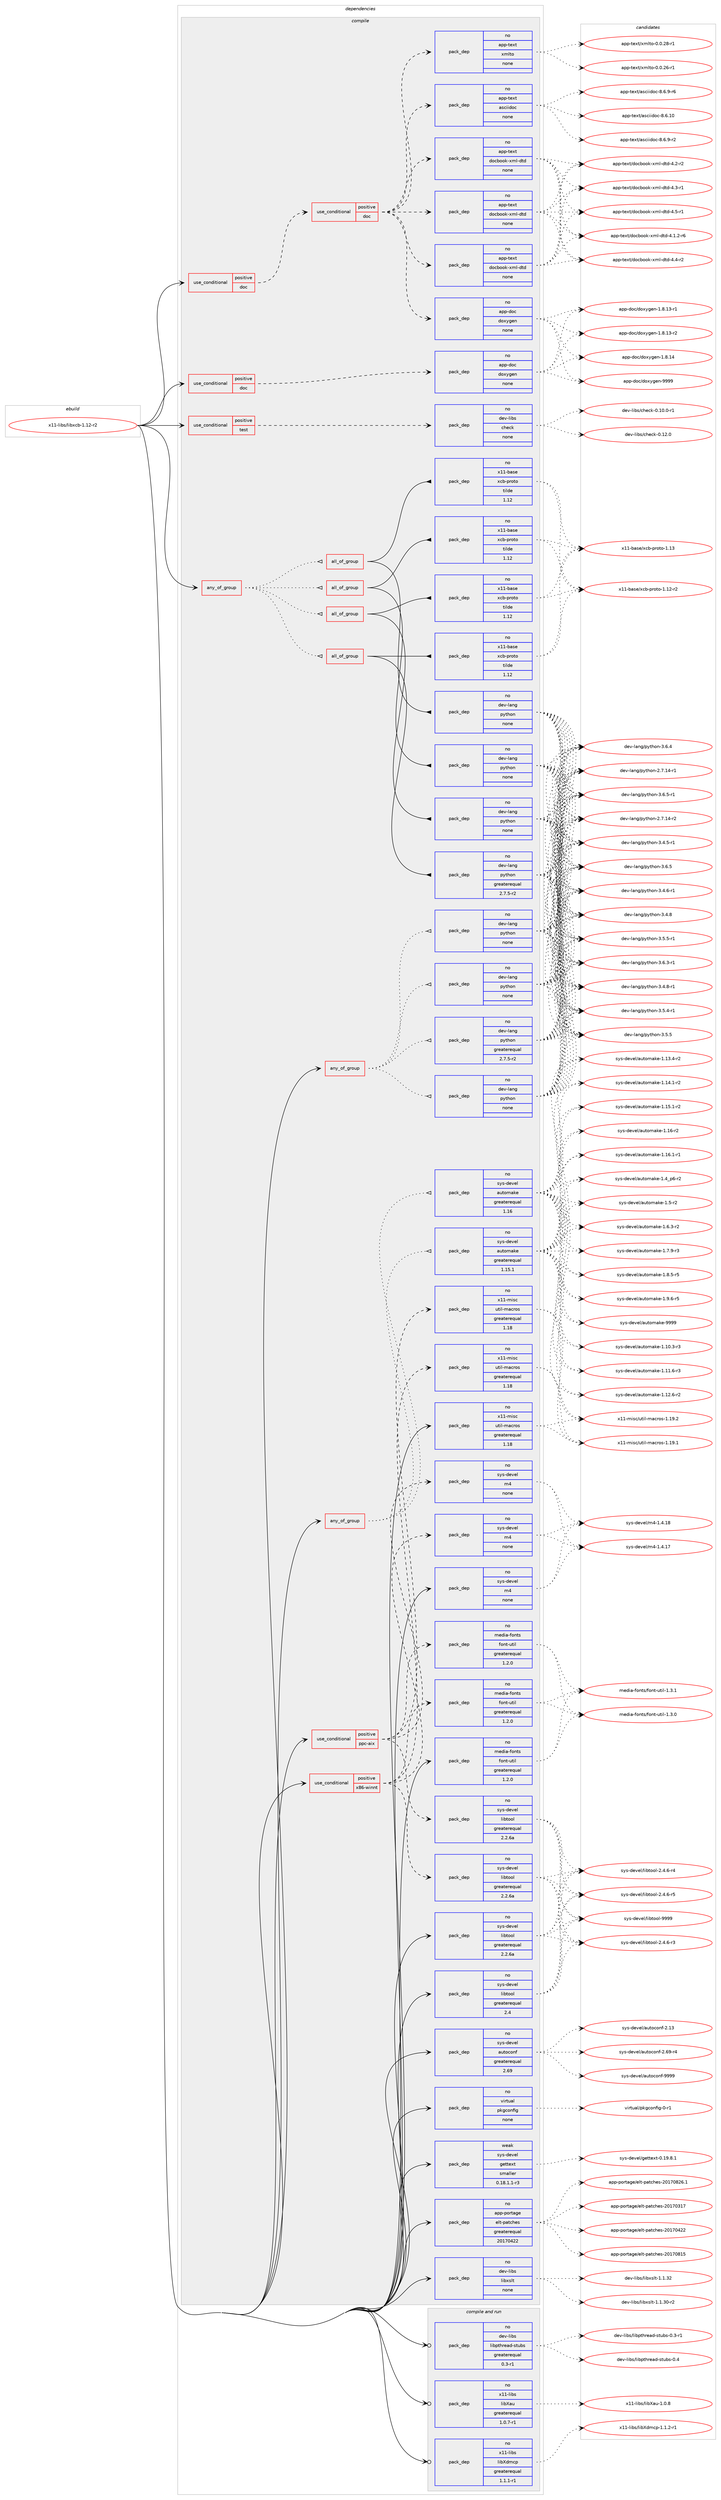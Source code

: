 digraph prolog {

# *************
# Graph options
# *************

newrank=true;
concentrate=true;
compound=true;
graph [rankdir=LR,fontname=Helvetica,fontsize=10,ranksep=1.5];#, ranksep=2.5, nodesep=0.2];
edge  [arrowhead=vee];
node  [fontname=Helvetica,fontsize=10];

# **********
# The ebuild
# **********

subgraph cluster_leftcol {
color=gray;
rank=same;
label=<<i>ebuild</i>>;
id [label="x11-libs/libxcb-1.12-r2", color=red, width=4, href="../x11-libs/libxcb-1.12-r2.svg"];
}

# ****************
# The dependencies
# ****************

subgraph cluster_midcol {
color=gray;
label=<<i>dependencies</i>>;
subgraph cluster_compile {
fillcolor="#eeeeee";
style=filled;
label=<<i>compile</i>>;
subgraph any141 {
dependency10441 [label=<<TABLE BORDER="0" CELLBORDER="1" CELLSPACING="0" CELLPADDING="4"><TR><TD CELLPADDING="10">any_of_group</TD></TR></TABLE>>, shape=none, color=red];subgraph all14 {
dependency10442 [label=<<TABLE BORDER="0" CELLBORDER="1" CELLSPACING="0" CELLPADDING="4"><TR><TD CELLPADDING="10">all_of_group</TD></TR></TABLE>>, shape=none, color=red];subgraph pack9151 {
dependency10443 [label=<<TABLE BORDER="0" CELLBORDER="1" CELLSPACING="0" CELLPADDING="4" WIDTH="220"><TR><TD ROWSPAN="6" CELLPADDING="30">pack_dep</TD></TR><TR><TD WIDTH="110">no</TD></TR><TR><TD>dev-lang</TD></TR><TR><TD>python</TD></TR><TR><TD>none</TD></TR><TR><TD></TD></TR></TABLE>>, shape=none, color=blue];
}
dependency10442:e -> dependency10443:w [weight=20,style="solid",arrowhead="inv"];
subgraph pack9152 {
dependency10444 [label=<<TABLE BORDER="0" CELLBORDER="1" CELLSPACING="0" CELLPADDING="4" WIDTH="220"><TR><TD ROWSPAN="6" CELLPADDING="30">pack_dep</TD></TR><TR><TD WIDTH="110">no</TD></TR><TR><TD>x11-base</TD></TR><TR><TD>xcb-proto</TD></TR><TR><TD>tilde</TD></TR><TR><TD>1.12</TD></TR></TABLE>>, shape=none, color=blue];
}
dependency10442:e -> dependency10444:w [weight=20,style="solid",arrowhead="inv"];
}
dependency10441:e -> dependency10442:w [weight=20,style="dotted",arrowhead="oinv"];
subgraph all15 {
dependency10445 [label=<<TABLE BORDER="0" CELLBORDER="1" CELLSPACING="0" CELLPADDING="4"><TR><TD CELLPADDING="10">all_of_group</TD></TR></TABLE>>, shape=none, color=red];subgraph pack9153 {
dependency10446 [label=<<TABLE BORDER="0" CELLBORDER="1" CELLSPACING="0" CELLPADDING="4" WIDTH="220"><TR><TD ROWSPAN="6" CELLPADDING="30">pack_dep</TD></TR><TR><TD WIDTH="110">no</TD></TR><TR><TD>dev-lang</TD></TR><TR><TD>python</TD></TR><TR><TD>none</TD></TR><TR><TD></TD></TR></TABLE>>, shape=none, color=blue];
}
dependency10445:e -> dependency10446:w [weight=20,style="solid",arrowhead="inv"];
subgraph pack9154 {
dependency10447 [label=<<TABLE BORDER="0" CELLBORDER="1" CELLSPACING="0" CELLPADDING="4" WIDTH="220"><TR><TD ROWSPAN="6" CELLPADDING="30">pack_dep</TD></TR><TR><TD WIDTH="110">no</TD></TR><TR><TD>x11-base</TD></TR><TR><TD>xcb-proto</TD></TR><TR><TD>tilde</TD></TR><TR><TD>1.12</TD></TR></TABLE>>, shape=none, color=blue];
}
dependency10445:e -> dependency10447:w [weight=20,style="solid",arrowhead="inv"];
}
dependency10441:e -> dependency10445:w [weight=20,style="dotted",arrowhead="oinv"];
subgraph all16 {
dependency10448 [label=<<TABLE BORDER="0" CELLBORDER="1" CELLSPACING="0" CELLPADDING="4"><TR><TD CELLPADDING="10">all_of_group</TD></TR></TABLE>>, shape=none, color=red];subgraph pack9155 {
dependency10449 [label=<<TABLE BORDER="0" CELLBORDER="1" CELLSPACING="0" CELLPADDING="4" WIDTH="220"><TR><TD ROWSPAN="6" CELLPADDING="30">pack_dep</TD></TR><TR><TD WIDTH="110">no</TD></TR><TR><TD>dev-lang</TD></TR><TR><TD>python</TD></TR><TR><TD>none</TD></TR><TR><TD></TD></TR></TABLE>>, shape=none, color=blue];
}
dependency10448:e -> dependency10449:w [weight=20,style="solid",arrowhead="inv"];
subgraph pack9156 {
dependency10450 [label=<<TABLE BORDER="0" CELLBORDER="1" CELLSPACING="0" CELLPADDING="4" WIDTH="220"><TR><TD ROWSPAN="6" CELLPADDING="30">pack_dep</TD></TR><TR><TD WIDTH="110">no</TD></TR><TR><TD>x11-base</TD></TR><TR><TD>xcb-proto</TD></TR><TR><TD>tilde</TD></TR><TR><TD>1.12</TD></TR></TABLE>>, shape=none, color=blue];
}
dependency10448:e -> dependency10450:w [weight=20,style="solid",arrowhead="inv"];
}
dependency10441:e -> dependency10448:w [weight=20,style="dotted",arrowhead="oinv"];
subgraph all17 {
dependency10451 [label=<<TABLE BORDER="0" CELLBORDER="1" CELLSPACING="0" CELLPADDING="4"><TR><TD CELLPADDING="10">all_of_group</TD></TR></TABLE>>, shape=none, color=red];subgraph pack9157 {
dependency10452 [label=<<TABLE BORDER="0" CELLBORDER="1" CELLSPACING="0" CELLPADDING="4" WIDTH="220"><TR><TD ROWSPAN="6" CELLPADDING="30">pack_dep</TD></TR><TR><TD WIDTH="110">no</TD></TR><TR><TD>dev-lang</TD></TR><TR><TD>python</TD></TR><TR><TD>greaterequal</TD></TR><TR><TD>2.7.5-r2</TD></TR></TABLE>>, shape=none, color=blue];
}
dependency10451:e -> dependency10452:w [weight=20,style="solid",arrowhead="inv"];
subgraph pack9158 {
dependency10453 [label=<<TABLE BORDER="0" CELLBORDER="1" CELLSPACING="0" CELLPADDING="4" WIDTH="220"><TR><TD ROWSPAN="6" CELLPADDING="30">pack_dep</TD></TR><TR><TD WIDTH="110">no</TD></TR><TR><TD>x11-base</TD></TR><TR><TD>xcb-proto</TD></TR><TR><TD>tilde</TD></TR><TR><TD>1.12</TD></TR></TABLE>>, shape=none, color=blue];
}
dependency10451:e -> dependency10453:w [weight=20,style="solid",arrowhead="inv"];
}
dependency10441:e -> dependency10451:w [weight=20,style="dotted",arrowhead="oinv"];
}
id:e -> dependency10441:w [weight=20,style="solid",arrowhead="vee"];
subgraph any142 {
dependency10454 [label=<<TABLE BORDER="0" CELLBORDER="1" CELLSPACING="0" CELLPADDING="4"><TR><TD CELLPADDING="10">any_of_group</TD></TR></TABLE>>, shape=none, color=red];subgraph pack9159 {
dependency10455 [label=<<TABLE BORDER="0" CELLBORDER="1" CELLSPACING="0" CELLPADDING="4" WIDTH="220"><TR><TD ROWSPAN="6" CELLPADDING="30">pack_dep</TD></TR><TR><TD WIDTH="110">no</TD></TR><TR><TD>dev-lang</TD></TR><TR><TD>python</TD></TR><TR><TD>none</TD></TR><TR><TD></TD></TR></TABLE>>, shape=none, color=blue];
}
dependency10454:e -> dependency10455:w [weight=20,style="dotted",arrowhead="oinv"];
subgraph pack9160 {
dependency10456 [label=<<TABLE BORDER="0" CELLBORDER="1" CELLSPACING="0" CELLPADDING="4" WIDTH="220"><TR><TD ROWSPAN="6" CELLPADDING="30">pack_dep</TD></TR><TR><TD WIDTH="110">no</TD></TR><TR><TD>dev-lang</TD></TR><TR><TD>python</TD></TR><TR><TD>none</TD></TR><TR><TD></TD></TR></TABLE>>, shape=none, color=blue];
}
dependency10454:e -> dependency10456:w [weight=20,style="dotted",arrowhead="oinv"];
subgraph pack9161 {
dependency10457 [label=<<TABLE BORDER="0" CELLBORDER="1" CELLSPACING="0" CELLPADDING="4" WIDTH="220"><TR><TD ROWSPAN="6" CELLPADDING="30">pack_dep</TD></TR><TR><TD WIDTH="110">no</TD></TR><TR><TD>dev-lang</TD></TR><TR><TD>python</TD></TR><TR><TD>none</TD></TR><TR><TD></TD></TR></TABLE>>, shape=none, color=blue];
}
dependency10454:e -> dependency10457:w [weight=20,style="dotted",arrowhead="oinv"];
subgraph pack9162 {
dependency10458 [label=<<TABLE BORDER="0" CELLBORDER="1" CELLSPACING="0" CELLPADDING="4" WIDTH="220"><TR><TD ROWSPAN="6" CELLPADDING="30">pack_dep</TD></TR><TR><TD WIDTH="110">no</TD></TR><TR><TD>dev-lang</TD></TR><TR><TD>python</TD></TR><TR><TD>greaterequal</TD></TR><TR><TD>2.7.5-r2</TD></TR></TABLE>>, shape=none, color=blue];
}
dependency10454:e -> dependency10458:w [weight=20,style="dotted",arrowhead="oinv"];
}
id:e -> dependency10454:w [weight=20,style="solid",arrowhead="vee"];
subgraph any143 {
dependency10459 [label=<<TABLE BORDER="0" CELLBORDER="1" CELLSPACING="0" CELLPADDING="4"><TR><TD CELLPADDING="10">any_of_group</TD></TR></TABLE>>, shape=none, color=red];subgraph pack9163 {
dependency10460 [label=<<TABLE BORDER="0" CELLBORDER="1" CELLSPACING="0" CELLPADDING="4" WIDTH="220"><TR><TD ROWSPAN="6" CELLPADDING="30">pack_dep</TD></TR><TR><TD WIDTH="110">no</TD></TR><TR><TD>sys-devel</TD></TR><TR><TD>automake</TD></TR><TR><TD>greaterequal</TD></TR><TR><TD>1.16</TD></TR></TABLE>>, shape=none, color=blue];
}
dependency10459:e -> dependency10460:w [weight=20,style="dotted",arrowhead="oinv"];
subgraph pack9164 {
dependency10461 [label=<<TABLE BORDER="0" CELLBORDER="1" CELLSPACING="0" CELLPADDING="4" WIDTH="220"><TR><TD ROWSPAN="6" CELLPADDING="30">pack_dep</TD></TR><TR><TD WIDTH="110">no</TD></TR><TR><TD>sys-devel</TD></TR><TR><TD>automake</TD></TR><TR><TD>greaterequal</TD></TR><TR><TD>1.15.1</TD></TR></TABLE>>, shape=none, color=blue];
}
dependency10459:e -> dependency10461:w [weight=20,style="dotted",arrowhead="oinv"];
}
id:e -> dependency10459:w [weight=20,style="solid",arrowhead="vee"];
subgraph cond1138 {
dependency10462 [label=<<TABLE BORDER="0" CELLBORDER="1" CELLSPACING="0" CELLPADDING="4"><TR><TD ROWSPAN="3" CELLPADDING="10">use_conditional</TD></TR><TR><TD>positive</TD></TR><TR><TD>doc</TD></TR></TABLE>>, shape=none, color=red];
subgraph cond1139 {
dependency10463 [label=<<TABLE BORDER="0" CELLBORDER="1" CELLSPACING="0" CELLPADDING="4"><TR><TD ROWSPAN="3" CELLPADDING="10">use_conditional</TD></TR><TR><TD>positive</TD></TR><TR><TD>doc</TD></TR></TABLE>>, shape=none, color=red];
subgraph pack9165 {
dependency10464 [label=<<TABLE BORDER="0" CELLBORDER="1" CELLSPACING="0" CELLPADDING="4" WIDTH="220"><TR><TD ROWSPAN="6" CELLPADDING="30">pack_dep</TD></TR><TR><TD WIDTH="110">no</TD></TR><TR><TD>app-text</TD></TR><TR><TD>asciidoc</TD></TR><TR><TD>none</TD></TR><TR><TD></TD></TR></TABLE>>, shape=none, color=blue];
}
dependency10463:e -> dependency10464:w [weight=20,style="dashed",arrowhead="vee"];
subgraph pack9166 {
dependency10465 [label=<<TABLE BORDER="0" CELLBORDER="1" CELLSPACING="0" CELLPADDING="4" WIDTH="220"><TR><TD ROWSPAN="6" CELLPADDING="30">pack_dep</TD></TR><TR><TD WIDTH="110">no</TD></TR><TR><TD>app-text</TD></TR><TR><TD>xmlto</TD></TR><TR><TD>none</TD></TR><TR><TD></TD></TR></TABLE>>, shape=none, color=blue];
}
dependency10463:e -> dependency10465:w [weight=20,style="dashed",arrowhead="vee"];
subgraph pack9167 {
dependency10466 [label=<<TABLE BORDER="0" CELLBORDER="1" CELLSPACING="0" CELLPADDING="4" WIDTH="220"><TR><TD ROWSPAN="6" CELLPADDING="30">pack_dep</TD></TR><TR><TD WIDTH="110">no</TD></TR><TR><TD>app-doc</TD></TR><TR><TD>doxygen</TD></TR><TR><TD>none</TD></TR><TR><TD></TD></TR></TABLE>>, shape=none, color=blue];
}
dependency10463:e -> dependency10466:w [weight=20,style="dashed",arrowhead="vee"];
subgraph pack9168 {
dependency10467 [label=<<TABLE BORDER="0" CELLBORDER="1" CELLSPACING="0" CELLPADDING="4" WIDTH="220"><TR><TD ROWSPAN="6" CELLPADDING="30">pack_dep</TD></TR><TR><TD WIDTH="110">no</TD></TR><TR><TD>app-text</TD></TR><TR><TD>docbook-xml-dtd</TD></TR><TR><TD>none</TD></TR><TR><TD></TD></TR></TABLE>>, shape=none, color=blue];
}
dependency10463:e -> dependency10467:w [weight=20,style="dashed",arrowhead="vee"];
subgraph pack9169 {
dependency10468 [label=<<TABLE BORDER="0" CELLBORDER="1" CELLSPACING="0" CELLPADDING="4" WIDTH="220"><TR><TD ROWSPAN="6" CELLPADDING="30">pack_dep</TD></TR><TR><TD WIDTH="110">no</TD></TR><TR><TD>app-text</TD></TR><TR><TD>docbook-xml-dtd</TD></TR><TR><TD>none</TD></TR><TR><TD></TD></TR></TABLE>>, shape=none, color=blue];
}
dependency10463:e -> dependency10468:w [weight=20,style="dashed",arrowhead="vee"];
subgraph pack9170 {
dependency10469 [label=<<TABLE BORDER="0" CELLBORDER="1" CELLSPACING="0" CELLPADDING="4" WIDTH="220"><TR><TD ROWSPAN="6" CELLPADDING="30">pack_dep</TD></TR><TR><TD WIDTH="110">no</TD></TR><TR><TD>app-text</TD></TR><TR><TD>docbook-xml-dtd</TD></TR><TR><TD>none</TD></TR><TR><TD></TD></TR></TABLE>>, shape=none, color=blue];
}
dependency10463:e -> dependency10469:w [weight=20,style="dashed",arrowhead="vee"];
}
dependency10462:e -> dependency10463:w [weight=20,style="dashed",arrowhead="vee"];
}
id:e -> dependency10462:w [weight=20,style="solid",arrowhead="vee"];
subgraph cond1140 {
dependency10470 [label=<<TABLE BORDER="0" CELLBORDER="1" CELLSPACING="0" CELLPADDING="4"><TR><TD ROWSPAN="3" CELLPADDING="10">use_conditional</TD></TR><TR><TD>positive</TD></TR><TR><TD>doc</TD></TR></TABLE>>, shape=none, color=red];
subgraph pack9171 {
dependency10471 [label=<<TABLE BORDER="0" CELLBORDER="1" CELLSPACING="0" CELLPADDING="4" WIDTH="220"><TR><TD ROWSPAN="6" CELLPADDING="30">pack_dep</TD></TR><TR><TD WIDTH="110">no</TD></TR><TR><TD>app-doc</TD></TR><TR><TD>doxygen</TD></TR><TR><TD>none</TD></TR><TR><TD></TD></TR></TABLE>>, shape=none, color=blue];
}
dependency10470:e -> dependency10471:w [weight=20,style="dashed",arrowhead="vee"];
}
id:e -> dependency10470:w [weight=20,style="solid",arrowhead="vee"];
subgraph cond1141 {
dependency10472 [label=<<TABLE BORDER="0" CELLBORDER="1" CELLSPACING="0" CELLPADDING="4"><TR><TD ROWSPAN="3" CELLPADDING="10">use_conditional</TD></TR><TR><TD>positive</TD></TR><TR><TD>ppc-aix</TD></TR></TABLE>>, shape=none, color=red];
subgraph pack9172 {
dependency10473 [label=<<TABLE BORDER="0" CELLBORDER="1" CELLSPACING="0" CELLPADDING="4" WIDTH="220"><TR><TD ROWSPAN="6" CELLPADDING="30">pack_dep</TD></TR><TR><TD WIDTH="110">no</TD></TR><TR><TD>sys-devel</TD></TR><TR><TD>libtool</TD></TR><TR><TD>greaterequal</TD></TR><TR><TD>2.2.6a</TD></TR></TABLE>>, shape=none, color=blue];
}
dependency10472:e -> dependency10473:w [weight=20,style="dashed",arrowhead="vee"];
subgraph pack9173 {
dependency10474 [label=<<TABLE BORDER="0" CELLBORDER="1" CELLSPACING="0" CELLPADDING="4" WIDTH="220"><TR><TD ROWSPAN="6" CELLPADDING="30">pack_dep</TD></TR><TR><TD WIDTH="110">no</TD></TR><TR><TD>sys-devel</TD></TR><TR><TD>m4</TD></TR><TR><TD>none</TD></TR><TR><TD></TD></TR></TABLE>>, shape=none, color=blue];
}
dependency10472:e -> dependency10474:w [weight=20,style="dashed",arrowhead="vee"];
subgraph pack9174 {
dependency10475 [label=<<TABLE BORDER="0" CELLBORDER="1" CELLSPACING="0" CELLPADDING="4" WIDTH="220"><TR><TD ROWSPAN="6" CELLPADDING="30">pack_dep</TD></TR><TR><TD WIDTH="110">no</TD></TR><TR><TD>x11-misc</TD></TR><TR><TD>util-macros</TD></TR><TR><TD>greaterequal</TD></TR><TR><TD>1.18</TD></TR></TABLE>>, shape=none, color=blue];
}
dependency10472:e -> dependency10475:w [weight=20,style="dashed",arrowhead="vee"];
subgraph pack9175 {
dependency10476 [label=<<TABLE BORDER="0" CELLBORDER="1" CELLSPACING="0" CELLPADDING="4" WIDTH="220"><TR><TD ROWSPAN="6" CELLPADDING="30">pack_dep</TD></TR><TR><TD WIDTH="110">no</TD></TR><TR><TD>media-fonts</TD></TR><TR><TD>font-util</TD></TR><TR><TD>greaterequal</TD></TR><TR><TD>1.2.0</TD></TR></TABLE>>, shape=none, color=blue];
}
dependency10472:e -> dependency10476:w [weight=20,style="dashed",arrowhead="vee"];
}
id:e -> dependency10472:w [weight=20,style="solid",arrowhead="vee"];
subgraph cond1142 {
dependency10477 [label=<<TABLE BORDER="0" CELLBORDER="1" CELLSPACING="0" CELLPADDING="4"><TR><TD ROWSPAN="3" CELLPADDING="10">use_conditional</TD></TR><TR><TD>positive</TD></TR><TR><TD>test</TD></TR></TABLE>>, shape=none, color=red];
subgraph pack9176 {
dependency10478 [label=<<TABLE BORDER="0" CELLBORDER="1" CELLSPACING="0" CELLPADDING="4" WIDTH="220"><TR><TD ROWSPAN="6" CELLPADDING="30">pack_dep</TD></TR><TR><TD WIDTH="110">no</TD></TR><TR><TD>dev-libs</TD></TR><TR><TD>check</TD></TR><TR><TD>none</TD></TR><TR><TD></TD></TR></TABLE>>, shape=none, color=blue];
}
dependency10477:e -> dependency10478:w [weight=20,style="dashed",arrowhead="vee"];
}
id:e -> dependency10477:w [weight=20,style="solid",arrowhead="vee"];
subgraph cond1143 {
dependency10479 [label=<<TABLE BORDER="0" CELLBORDER="1" CELLSPACING="0" CELLPADDING="4"><TR><TD ROWSPAN="3" CELLPADDING="10">use_conditional</TD></TR><TR><TD>positive</TD></TR><TR><TD>x86-winnt</TD></TR></TABLE>>, shape=none, color=red];
subgraph pack9177 {
dependency10480 [label=<<TABLE BORDER="0" CELLBORDER="1" CELLSPACING="0" CELLPADDING="4" WIDTH="220"><TR><TD ROWSPAN="6" CELLPADDING="30">pack_dep</TD></TR><TR><TD WIDTH="110">no</TD></TR><TR><TD>sys-devel</TD></TR><TR><TD>libtool</TD></TR><TR><TD>greaterequal</TD></TR><TR><TD>2.2.6a</TD></TR></TABLE>>, shape=none, color=blue];
}
dependency10479:e -> dependency10480:w [weight=20,style="dashed",arrowhead="vee"];
subgraph pack9178 {
dependency10481 [label=<<TABLE BORDER="0" CELLBORDER="1" CELLSPACING="0" CELLPADDING="4" WIDTH="220"><TR><TD ROWSPAN="6" CELLPADDING="30">pack_dep</TD></TR><TR><TD WIDTH="110">no</TD></TR><TR><TD>sys-devel</TD></TR><TR><TD>m4</TD></TR><TR><TD>none</TD></TR><TR><TD></TD></TR></TABLE>>, shape=none, color=blue];
}
dependency10479:e -> dependency10481:w [weight=20,style="dashed",arrowhead="vee"];
subgraph pack9179 {
dependency10482 [label=<<TABLE BORDER="0" CELLBORDER="1" CELLSPACING="0" CELLPADDING="4" WIDTH="220"><TR><TD ROWSPAN="6" CELLPADDING="30">pack_dep</TD></TR><TR><TD WIDTH="110">no</TD></TR><TR><TD>x11-misc</TD></TR><TR><TD>util-macros</TD></TR><TR><TD>greaterequal</TD></TR><TR><TD>1.18</TD></TR></TABLE>>, shape=none, color=blue];
}
dependency10479:e -> dependency10482:w [weight=20,style="dashed",arrowhead="vee"];
subgraph pack9180 {
dependency10483 [label=<<TABLE BORDER="0" CELLBORDER="1" CELLSPACING="0" CELLPADDING="4" WIDTH="220"><TR><TD ROWSPAN="6" CELLPADDING="30">pack_dep</TD></TR><TR><TD WIDTH="110">no</TD></TR><TR><TD>media-fonts</TD></TR><TR><TD>font-util</TD></TR><TR><TD>greaterequal</TD></TR><TR><TD>1.2.0</TD></TR></TABLE>>, shape=none, color=blue];
}
dependency10479:e -> dependency10483:w [weight=20,style="dashed",arrowhead="vee"];
}
id:e -> dependency10479:w [weight=20,style="solid",arrowhead="vee"];
subgraph pack9181 {
dependency10484 [label=<<TABLE BORDER="0" CELLBORDER="1" CELLSPACING="0" CELLPADDING="4" WIDTH="220"><TR><TD ROWSPAN="6" CELLPADDING="30">pack_dep</TD></TR><TR><TD WIDTH="110">no</TD></TR><TR><TD>app-portage</TD></TR><TR><TD>elt-patches</TD></TR><TR><TD>greaterequal</TD></TR><TR><TD>20170422</TD></TR></TABLE>>, shape=none, color=blue];
}
id:e -> dependency10484:w [weight=20,style="solid",arrowhead="vee"];
subgraph pack9182 {
dependency10485 [label=<<TABLE BORDER="0" CELLBORDER="1" CELLSPACING="0" CELLPADDING="4" WIDTH="220"><TR><TD ROWSPAN="6" CELLPADDING="30">pack_dep</TD></TR><TR><TD WIDTH="110">no</TD></TR><TR><TD>dev-libs</TD></TR><TR><TD>libxslt</TD></TR><TR><TD>none</TD></TR><TR><TD></TD></TR></TABLE>>, shape=none, color=blue];
}
id:e -> dependency10485:w [weight=20,style="solid",arrowhead="vee"];
subgraph pack9183 {
dependency10486 [label=<<TABLE BORDER="0" CELLBORDER="1" CELLSPACING="0" CELLPADDING="4" WIDTH="220"><TR><TD ROWSPAN="6" CELLPADDING="30">pack_dep</TD></TR><TR><TD WIDTH="110">no</TD></TR><TR><TD>media-fonts</TD></TR><TR><TD>font-util</TD></TR><TR><TD>greaterequal</TD></TR><TR><TD>1.2.0</TD></TR></TABLE>>, shape=none, color=blue];
}
id:e -> dependency10486:w [weight=20,style="solid",arrowhead="vee"];
subgraph pack9184 {
dependency10487 [label=<<TABLE BORDER="0" CELLBORDER="1" CELLSPACING="0" CELLPADDING="4" WIDTH="220"><TR><TD ROWSPAN="6" CELLPADDING="30">pack_dep</TD></TR><TR><TD WIDTH="110">no</TD></TR><TR><TD>sys-devel</TD></TR><TR><TD>autoconf</TD></TR><TR><TD>greaterequal</TD></TR><TR><TD>2.69</TD></TR></TABLE>>, shape=none, color=blue];
}
id:e -> dependency10487:w [weight=20,style="solid",arrowhead="vee"];
subgraph pack9185 {
dependency10488 [label=<<TABLE BORDER="0" CELLBORDER="1" CELLSPACING="0" CELLPADDING="4" WIDTH="220"><TR><TD ROWSPAN="6" CELLPADDING="30">pack_dep</TD></TR><TR><TD WIDTH="110">no</TD></TR><TR><TD>sys-devel</TD></TR><TR><TD>libtool</TD></TR><TR><TD>greaterequal</TD></TR><TR><TD>2.2.6a</TD></TR></TABLE>>, shape=none, color=blue];
}
id:e -> dependency10488:w [weight=20,style="solid",arrowhead="vee"];
subgraph pack9186 {
dependency10489 [label=<<TABLE BORDER="0" CELLBORDER="1" CELLSPACING="0" CELLPADDING="4" WIDTH="220"><TR><TD ROWSPAN="6" CELLPADDING="30">pack_dep</TD></TR><TR><TD WIDTH="110">no</TD></TR><TR><TD>sys-devel</TD></TR><TR><TD>libtool</TD></TR><TR><TD>greaterequal</TD></TR><TR><TD>2.4</TD></TR></TABLE>>, shape=none, color=blue];
}
id:e -> dependency10489:w [weight=20,style="solid",arrowhead="vee"];
subgraph pack9187 {
dependency10490 [label=<<TABLE BORDER="0" CELLBORDER="1" CELLSPACING="0" CELLPADDING="4" WIDTH="220"><TR><TD ROWSPAN="6" CELLPADDING="30">pack_dep</TD></TR><TR><TD WIDTH="110">no</TD></TR><TR><TD>sys-devel</TD></TR><TR><TD>m4</TD></TR><TR><TD>none</TD></TR><TR><TD></TD></TR></TABLE>>, shape=none, color=blue];
}
id:e -> dependency10490:w [weight=20,style="solid",arrowhead="vee"];
subgraph pack9188 {
dependency10491 [label=<<TABLE BORDER="0" CELLBORDER="1" CELLSPACING="0" CELLPADDING="4" WIDTH="220"><TR><TD ROWSPAN="6" CELLPADDING="30">pack_dep</TD></TR><TR><TD WIDTH="110">no</TD></TR><TR><TD>virtual</TD></TR><TR><TD>pkgconfig</TD></TR><TR><TD>none</TD></TR><TR><TD></TD></TR></TABLE>>, shape=none, color=blue];
}
id:e -> dependency10491:w [weight=20,style="solid",arrowhead="vee"];
subgraph pack9189 {
dependency10492 [label=<<TABLE BORDER="0" CELLBORDER="1" CELLSPACING="0" CELLPADDING="4" WIDTH="220"><TR><TD ROWSPAN="6" CELLPADDING="30">pack_dep</TD></TR><TR><TD WIDTH="110">no</TD></TR><TR><TD>x11-misc</TD></TR><TR><TD>util-macros</TD></TR><TR><TD>greaterequal</TD></TR><TR><TD>1.18</TD></TR></TABLE>>, shape=none, color=blue];
}
id:e -> dependency10492:w [weight=20,style="solid",arrowhead="vee"];
subgraph pack9190 {
dependency10493 [label=<<TABLE BORDER="0" CELLBORDER="1" CELLSPACING="0" CELLPADDING="4" WIDTH="220"><TR><TD ROWSPAN="6" CELLPADDING="30">pack_dep</TD></TR><TR><TD WIDTH="110">weak</TD></TR><TR><TD>sys-devel</TD></TR><TR><TD>gettext</TD></TR><TR><TD>smaller</TD></TR><TR><TD>0.18.1.1-r3</TD></TR></TABLE>>, shape=none, color=blue];
}
id:e -> dependency10493:w [weight=20,style="solid",arrowhead="vee"];
}
subgraph cluster_compileandrun {
fillcolor="#eeeeee";
style=filled;
label=<<i>compile and run</i>>;
subgraph pack9191 {
dependency10494 [label=<<TABLE BORDER="0" CELLBORDER="1" CELLSPACING="0" CELLPADDING="4" WIDTH="220"><TR><TD ROWSPAN="6" CELLPADDING="30">pack_dep</TD></TR><TR><TD WIDTH="110">no</TD></TR><TR><TD>dev-libs</TD></TR><TR><TD>libpthread-stubs</TD></TR><TR><TD>greaterequal</TD></TR><TR><TD>0.3-r1</TD></TR></TABLE>>, shape=none, color=blue];
}
id:e -> dependency10494:w [weight=20,style="solid",arrowhead="odotvee"];
subgraph pack9192 {
dependency10495 [label=<<TABLE BORDER="0" CELLBORDER="1" CELLSPACING="0" CELLPADDING="4" WIDTH="220"><TR><TD ROWSPAN="6" CELLPADDING="30">pack_dep</TD></TR><TR><TD WIDTH="110">no</TD></TR><TR><TD>x11-libs</TD></TR><TR><TD>libXau</TD></TR><TR><TD>greaterequal</TD></TR><TR><TD>1.0.7-r1</TD></TR></TABLE>>, shape=none, color=blue];
}
id:e -> dependency10495:w [weight=20,style="solid",arrowhead="odotvee"];
subgraph pack9193 {
dependency10496 [label=<<TABLE BORDER="0" CELLBORDER="1" CELLSPACING="0" CELLPADDING="4" WIDTH="220"><TR><TD ROWSPAN="6" CELLPADDING="30">pack_dep</TD></TR><TR><TD WIDTH="110">no</TD></TR><TR><TD>x11-libs</TD></TR><TR><TD>libXdmcp</TD></TR><TR><TD>greaterequal</TD></TR><TR><TD>1.1.1-r1</TD></TR></TABLE>>, shape=none, color=blue];
}
id:e -> dependency10496:w [weight=20,style="solid",arrowhead="odotvee"];
}
subgraph cluster_run {
fillcolor="#eeeeee";
style=filled;
label=<<i>run</i>>;
}
}

# **************
# The candidates
# **************

subgraph cluster_choices {
rank=same;
color=gray;
label=<<i>candidates</i>>;

subgraph choice9151 {
color=black;
nodesep=1;
choice100101118451089711010347112121116104111110455046554649524511449 [label="dev-lang/python-2.7.14-r1", color=red, width=4,href="../dev-lang/python-2.7.14-r1.svg"];
choice100101118451089711010347112121116104111110455046554649524511450 [label="dev-lang/python-2.7.14-r2", color=red, width=4,href="../dev-lang/python-2.7.14-r2.svg"];
choice1001011184510897110103471121211161041111104551465246534511449 [label="dev-lang/python-3.4.5-r1", color=red, width=4,href="../dev-lang/python-3.4.5-r1.svg"];
choice1001011184510897110103471121211161041111104551465246544511449 [label="dev-lang/python-3.4.6-r1", color=red, width=4,href="../dev-lang/python-3.4.6-r1.svg"];
choice100101118451089711010347112121116104111110455146524656 [label="dev-lang/python-3.4.8", color=red, width=4,href="../dev-lang/python-3.4.8.svg"];
choice1001011184510897110103471121211161041111104551465246564511449 [label="dev-lang/python-3.4.8-r1", color=red, width=4,href="../dev-lang/python-3.4.8-r1.svg"];
choice1001011184510897110103471121211161041111104551465346524511449 [label="dev-lang/python-3.5.4-r1", color=red, width=4,href="../dev-lang/python-3.5.4-r1.svg"];
choice100101118451089711010347112121116104111110455146534653 [label="dev-lang/python-3.5.5", color=red, width=4,href="../dev-lang/python-3.5.5.svg"];
choice1001011184510897110103471121211161041111104551465346534511449 [label="dev-lang/python-3.5.5-r1", color=red, width=4,href="../dev-lang/python-3.5.5-r1.svg"];
choice1001011184510897110103471121211161041111104551465446514511449 [label="dev-lang/python-3.6.3-r1", color=red, width=4,href="../dev-lang/python-3.6.3-r1.svg"];
choice100101118451089711010347112121116104111110455146544652 [label="dev-lang/python-3.6.4", color=red, width=4,href="../dev-lang/python-3.6.4.svg"];
choice100101118451089711010347112121116104111110455146544653 [label="dev-lang/python-3.6.5", color=red, width=4,href="../dev-lang/python-3.6.5.svg"];
choice1001011184510897110103471121211161041111104551465446534511449 [label="dev-lang/python-3.6.5-r1", color=red, width=4,href="../dev-lang/python-3.6.5-r1.svg"];
dependency10443:e -> choice100101118451089711010347112121116104111110455046554649524511449:w [style=dotted,weight="100"];
dependency10443:e -> choice100101118451089711010347112121116104111110455046554649524511450:w [style=dotted,weight="100"];
dependency10443:e -> choice1001011184510897110103471121211161041111104551465246534511449:w [style=dotted,weight="100"];
dependency10443:e -> choice1001011184510897110103471121211161041111104551465246544511449:w [style=dotted,weight="100"];
dependency10443:e -> choice100101118451089711010347112121116104111110455146524656:w [style=dotted,weight="100"];
dependency10443:e -> choice1001011184510897110103471121211161041111104551465246564511449:w [style=dotted,weight="100"];
dependency10443:e -> choice1001011184510897110103471121211161041111104551465346524511449:w [style=dotted,weight="100"];
dependency10443:e -> choice100101118451089711010347112121116104111110455146534653:w [style=dotted,weight="100"];
dependency10443:e -> choice1001011184510897110103471121211161041111104551465346534511449:w [style=dotted,weight="100"];
dependency10443:e -> choice1001011184510897110103471121211161041111104551465446514511449:w [style=dotted,weight="100"];
dependency10443:e -> choice100101118451089711010347112121116104111110455146544652:w [style=dotted,weight="100"];
dependency10443:e -> choice100101118451089711010347112121116104111110455146544653:w [style=dotted,weight="100"];
dependency10443:e -> choice1001011184510897110103471121211161041111104551465446534511449:w [style=dotted,weight="100"];
}
subgraph choice9152 {
color=black;
nodesep=1;
choice12049494598971151014712099984511211411111611145494649504511450 [label="x11-base/xcb-proto-1.12-r2", color=red, width=4,href="../x11-base/xcb-proto-1.12-r2.svg"];
choice1204949459897115101471209998451121141111161114549464951 [label="x11-base/xcb-proto-1.13", color=red, width=4,href="../x11-base/xcb-proto-1.13.svg"];
dependency10444:e -> choice12049494598971151014712099984511211411111611145494649504511450:w [style=dotted,weight="100"];
dependency10444:e -> choice1204949459897115101471209998451121141111161114549464951:w [style=dotted,weight="100"];
}
subgraph choice9153 {
color=black;
nodesep=1;
choice100101118451089711010347112121116104111110455046554649524511449 [label="dev-lang/python-2.7.14-r1", color=red, width=4,href="../dev-lang/python-2.7.14-r1.svg"];
choice100101118451089711010347112121116104111110455046554649524511450 [label="dev-lang/python-2.7.14-r2", color=red, width=4,href="../dev-lang/python-2.7.14-r2.svg"];
choice1001011184510897110103471121211161041111104551465246534511449 [label="dev-lang/python-3.4.5-r1", color=red, width=4,href="../dev-lang/python-3.4.5-r1.svg"];
choice1001011184510897110103471121211161041111104551465246544511449 [label="dev-lang/python-3.4.6-r1", color=red, width=4,href="../dev-lang/python-3.4.6-r1.svg"];
choice100101118451089711010347112121116104111110455146524656 [label="dev-lang/python-3.4.8", color=red, width=4,href="../dev-lang/python-3.4.8.svg"];
choice1001011184510897110103471121211161041111104551465246564511449 [label="dev-lang/python-3.4.8-r1", color=red, width=4,href="../dev-lang/python-3.4.8-r1.svg"];
choice1001011184510897110103471121211161041111104551465346524511449 [label="dev-lang/python-3.5.4-r1", color=red, width=4,href="../dev-lang/python-3.5.4-r1.svg"];
choice100101118451089711010347112121116104111110455146534653 [label="dev-lang/python-3.5.5", color=red, width=4,href="../dev-lang/python-3.5.5.svg"];
choice1001011184510897110103471121211161041111104551465346534511449 [label="dev-lang/python-3.5.5-r1", color=red, width=4,href="../dev-lang/python-3.5.5-r1.svg"];
choice1001011184510897110103471121211161041111104551465446514511449 [label="dev-lang/python-3.6.3-r1", color=red, width=4,href="../dev-lang/python-3.6.3-r1.svg"];
choice100101118451089711010347112121116104111110455146544652 [label="dev-lang/python-3.6.4", color=red, width=4,href="../dev-lang/python-3.6.4.svg"];
choice100101118451089711010347112121116104111110455146544653 [label="dev-lang/python-3.6.5", color=red, width=4,href="../dev-lang/python-3.6.5.svg"];
choice1001011184510897110103471121211161041111104551465446534511449 [label="dev-lang/python-3.6.5-r1", color=red, width=4,href="../dev-lang/python-3.6.5-r1.svg"];
dependency10446:e -> choice100101118451089711010347112121116104111110455046554649524511449:w [style=dotted,weight="100"];
dependency10446:e -> choice100101118451089711010347112121116104111110455046554649524511450:w [style=dotted,weight="100"];
dependency10446:e -> choice1001011184510897110103471121211161041111104551465246534511449:w [style=dotted,weight="100"];
dependency10446:e -> choice1001011184510897110103471121211161041111104551465246544511449:w [style=dotted,weight="100"];
dependency10446:e -> choice100101118451089711010347112121116104111110455146524656:w [style=dotted,weight="100"];
dependency10446:e -> choice1001011184510897110103471121211161041111104551465246564511449:w [style=dotted,weight="100"];
dependency10446:e -> choice1001011184510897110103471121211161041111104551465346524511449:w [style=dotted,weight="100"];
dependency10446:e -> choice100101118451089711010347112121116104111110455146534653:w [style=dotted,weight="100"];
dependency10446:e -> choice1001011184510897110103471121211161041111104551465346534511449:w [style=dotted,weight="100"];
dependency10446:e -> choice1001011184510897110103471121211161041111104551465446514511449:w [style=dotted,weight="100"];
dependency10446:e -> choice100101118451089711010347112121116104111110455146544652:w [style=dotted,weight="100"];
dependency10446:e -> choice100101118451089711010347112121116104111110455146544653:w [style=dotted,weight="100"];
dependency10446:e -> choice1001011184510897110103471121211161041111104551465446534511449:w [style=dotted,weight="100"];
}
subgraph choice9154 {
color=black;
nodesep=1;
choice12049494598971151014712099984511211411111611145494649504511450 [label="x11-base/xcb-proto-1.12-r2", color=red, width=4,href="../x11-base/xcb-proto-1.12-r2.svg"];
choice1204949459897115101471209998451121141111161114549464951 [label="x11-base/xcb-proto-1.13", color=red, width=4,href="../x11-base/xcb-proto-1.13.svg"];
dependency10447:e -> choice12049494598971151014712099984511211411111611145494649504511450:w [style=dotted,weight="100"];
dependency10447:e -> choice1204949459897115101471209998451121141111161114549464951:w [style=dotted,weight="100"];
}
subgraph choice9155 {
color=black;
nodesep=1;
choice100101118451089711010347112121116104111110455046554649524511449 [label="dev-lang/python-2.7.14-r1", color=red, width=4,href="../dev-lang/python-2.7.14-r1.svg"];
choice100101118451089711010347112121116104111110455046554649524511450 [label="dev-lang/python-2.7.14-r2", color=red, width=4,href="../dev-lang/python-2.7.14-r2.svg"];
choice1001011184510897110103471121211161041111104551465246534511449 [label="dev-lang/python-3.4.5-r1", color=red, width=4,href="../dev-lang/python-3.4.5-r1.svg"];
choice1001011184510897110103471121211161041111104551465246544511449 [label="dev-lang/python-3.4.6-r1", color=red, width=4,href="../dev-lang/python-3.4.6-r1.svg"];
choice100101118451089711010347112121116104111110455146524656 [label="dev-lang/python-3.4.8", color=red, width=4,href="../dev-lang/python-3.4.8.svg"];
choice1001011184510897110103471121211161041111104551465246564511449 [label="dev-lang/python-3.4.8-r1", color=red, width=4,href="../dev-lang/python-3.4.8-r1.svg"];
choice1001011184510897110103471121211161041111104551465346524511449 [label="dev-lang/python-3.5.4-r1", color=red, width=4,href="../dev-lang/python-3.5.4-r1.svg"];
choice100101118451089711010347112121116104111110455146534653 [label="dev-lang/python-3.5.5", color=red, width=4,href="../dev-lang/python-3.5.5.svg"];
choice1001011184510897110103471121211161041111104551465346534511449 [label="dev-lang/python-3.5.5-r1", color=red, width=4,href="../dev-lang/python-3.5.5-r1.svg"];
choice1001011184510897110103471121211161041111104551465446514511449 [label="dev-lang/python-3.6.3-r1", color=red, width=4,href="../dev-lang/python-3.6.3-r1.svg"];
choice100101118451089711010347112121116104111110455146544652 [label="dev-lang/python-3.6.4", color=red, width=4,href="../dev-lang/python-3.6.4.svg"];
choice100101118451089711010347112121116104111110455146544653 [label="dev-lang/python-3.6.5", color=red, width=4,href="../dev-lang/python-3.6.5.svg"];
choice1001011184510897110103471121211161041111104551465446534511449 [label="dev-lang/python-3.6.5-r1", color=red, width=4,href="../dev-lang/python-3.6.5-r1.svg"];
dependency10449:e -> choice100101118451089711010347112121116104111110455046554649524511449:w [style=dotted,weight="100"];
dependency10449:e -> choice100101118451089711010347112121116104111110455046554649524511450:w [style=dotted,weight="100"];
dependency10449:e -> choice1001011184510897110103471121211161041111104551465246534511449:w [style=dotted,weight="100"];
dependency10449:e -> choice1001011184510897110103471121211161041111104551465246544511449:w [style=dotted,weight="100"];
dependency10449:e -> choice100101118451089711010347112121116104111110455146524656:w [style=dotted,weight="100"];
dependency10449:e -> choice1001011184510897110103471121211161041111104551465246564511449:w [style=dotted,weight="100"];
dependency10449:e -> choice1001011184510897110103471121211161041111104551465346524511449:w [style=dotted,weight="100"];
dependency10449:e -> choice100101118451089711010347112121116104111110455146534653:w [style=dotted,weight="100"];
dependency10449:e -> choice1001011184510897110103471121211161041111104551465346534511449:w [style=dotted,weight="100"];
dependency10449:e -> choice1001011184510897110103471121211161041111104551465446514511449:w [style=dotted,weight="100"];
dependency10449:e -> choice100101118451089711010347112121116104111110455146544652:w [style=dotted,weight="100"];
dependency10449:e -> choice100101118451089711010347112121116104111110455146544653:w [style=dotted,weight="100"];
dependency10449:e -> choice1001011184510897110103471121211161041111104551465446534511449:w [style=dotted,weight="100"];
}
subgraph choice9156 {
color=black;
nodesep=1;
choice12049494598971151014712099984511211411111611145494649504511450 [label="x11-base/xcb-proto-1.12-r2", color=red, width=4,href="../x11-base/xcb-proto-1.12-r2.svg"];
choice1204949459897115101471209998451121141111161114549464951 [label="x11-base/xcb-proto-1.13", color=red, width=4,href="../x11-base/xcb-proto-1.13.svg"];
dependency10450:e -> choice12049494598971151014712099984511211411111611145494649504511450:w [style=dotted,weight="100"];
dependency10450:e -> choice1204949459897115101471209998451121141111161114549464951:w [style=dotted,weight="100"];
}
subgraph choice9157 {
color=black;
nodesep=1;
choice100101118451089711010347112121116104111110455046554649524511449 [label="dev-lang/python-2.7.14-r1", color=red, width=4,href="../dev-lang/python-2.7.14-r1.svg"];
choice100101118451089711010347112121116104111110455046554649524511450 [label="dev-lang/python-2.7.14-r2", color=red, width=4,href="../dev-lang/python-2.7.14-r2.svg"];
choice1001011184510897110103471121211161041111104551465246534511449 [label="dev-lang/python-3.4.5-r1", color=red, width=4,href="../dev-lang/python-3.4.5-r1.svg"];
choice1001011184510897110103471121211161041111104551465246544511449 [label="dev-lang/python-3.4.6-r1", color=red, width=4,href="../dev-lang/python-3.4.6-r1.svg"];
choice100101118451089711010347112121116104111110455146524656 [label="dev-lang/python-3.4.8", color=red, width=4,href="../dev-lang/python-3.4.8.svg"];
choice1001011184510897110103471121211161041111104551465246564511449 [label="dev-lang/python-3.4.8-r1", color=red, width=4,href="../dev-lang/python-3.4.8-r1.svg"];
choice1001011184510897110103471121211161041111104551465346524511449 [label="dev-lang/python-3.5.4-r1", color=red, width=4,href="../dev-lang/python-3.5.4-r1.svg"];
choice100101118451089711010347112121116104111110455146534653 [label="dev-lang/python-3.5.5", color=red, width=4,href="../dev-lang/python-3.5.5.svg"];
choice1001011184510897110103471121211161041111104551465346534511449 [label="dev-lang/python-3.5.5-r1", color=red, width=4,href="../dev-lang/python-3.5.5-r1.svg"];
choice1001011184510897110103471121211161041111104551465446514511449 [label="dev-lang/python-3.6.3-r1", color=red, width=4,href="../dev-lang/python-3.6.3-r1.svg"];
choice100101118451089711010347112121116104111110455146544652 [label="dev-lang/python-3.6.4", color=red, width=4,href="../dev-lang/python-3.6.4.svg"];
choice100101118451089711010347112121116104111110455146544653 [label="dev-lang/python-3.6.5", color=red, width=4,href="../dev-lang/python-3.6.5.svg"];
choice1001011184510897110103471121211161041111104551465446534511449 [label="dev-lang/python-3.6.5-r1", color=red, width=4,href="../dev-lang/python-3.6.5-r1.svg"];
dependency10452:e -> choice100101118451089711010347112121116104111110455046554649524511449:w [style=dotted,weight="100"];
dependency10452:e -> choice100101118451089711010347112121116104111110455046554649524511450:w [style=dotted,weight="100"];
dependency10452:e -> choice1001011184510897110103471121211161041111104551465246534511449:w [style=dotted,weight="100"];
dependency10452:e -> choice1001011184510897110103471121211161041111104551465246544511449:w [style=dotted,weight="100"];
dependency10452:e -> choice100101118451089711010347112121116104111110455146524656:w [style=dotted,weight="100"];
dependency10452:e -> choice1001011184510897110103471121211161041111104551465246564511449:w [style=dotted,weight="100"];
dependency10452:e -> choice1001011184510897110103471121211161041111104551465346524511449:w [style=dotted,weight="100"];
dependency10452:e -> choice100101118451089711010347112121116104111110455146534653:w [style=dotted,weight="100"];
dependency10452:e -> choice1001011184510897110103471121211161041111104551465346534511449:w [style=dotted,weight="100"];
dependency10452:e -> choice1001011184510897110103471121211161041111104551465446514511449:w [style=dotted,weight="100"];
dependency10452:e -> choice100101118451089711010347112121116104111110455146544652:w [style=dotted,weight="100"];
dependency10452:e -> choice100101118451089711010347112121116104111110455146544653:w [style=dotted,weight="100"];
dependency10452:e -> choice1001011184510897110103471121211161041111104551465446534511449:w [style=dotted,weight="100"];
}
subgraph choice9158 {
color=black;
nodesep=1;
choice12049494598971151014712099984511211411111611145494649504511450 [label="x11-base/xcb-proto-1.12-r2", color=red, width=4,href="../x11-base/xcb-proto-1.12-r2.svg"];
choice1204949459897115101471209998451121141111161114549464951 [label="x11-base/xcb-proto-1.13", color=red, width=4,href="../x11-base/xcb-proto-1.13.svg"];
dependency10453:e -> choice12049494598971151014712099984511211411111611145494649504511450:w [style=dotted,weight="100"];
dependency10453:e -> choice1204949459897115101471209998451121141111161114549464951:w [style=dotted,weight="100"];
}
subgraph choice9159 {
color=black;
nodesep=1;
choice100101118451089711010347112121116104111110455046554649524511449 [label="dev-lang/python-2.7.14-r1", color=red, width=4,href="../dev-lang/python-2.7.14-r1.svg"];
choice100101118451089711010347112121116104111110455046554649524511450 [label="dev-lang/python-2.7.14-r2", color=red, width=4,href="../dev-lang/python-2.7.14-r2.svg"];
choice1001011184510897110103471121211161041111104551465246534511449 [label="dev-lang/python-3.4.5-r1", color=red, width=4,href="../dev-lang/python-3.4.5-r1.svg"];
choice1001011184510897110103471121211161041111104551465246544511449 [label="dev-lang/python-3.4.6-r1", color=red, width=4,href="../dev-lang/python-3.4.6-r1.svg"];
choice100101118451089711010347112121116104111110455146524656 [label="dev-lang/python-3.4.8", color=red, width=4,href="../dev-lang/python-3.4.8.svg"];
choice1001011184510897110103471121211161041111104551465246564511449 [label="dev-lang/python-3.4.8-r1", color=red, width=4,href="../dev-lang/python-3.4.8-r1.svg"];
choice1001011184510897110103471121211161041111104551465346524511449 [label="dev-lang/python-3.5.4-r1", color=red, width=4,href="../dev-lang/python-3.5.4-r1.svg"];
choice100101118451089711010347112121116104111110455146534653 [label="dev-lang/python-3.5.5", color=red, width=4,href="../dev-lang/python-3.5.5.svg"];
choice1001011184510897110103471121211161041111104551465346534511449 [label="dev-lang/python-3.5.5-r1", color=red, width=4,href="../dev-lang/python-3.5.5-r1.svg"];
choice1001011184510897110103471121211161041111104551465446514511449 [label="dev-lang/python-3.6.3-r1", color=red, width=4,href="../dev-lang/python-3.6.3-r1.svg"];
choice100101118451089711010347112121116104111110455146544652 [label="dev-lang/python-3.6.4", color=red, width=4,href="../dev-lang/python-3.6.4.svg"];
choice100101118451089711010347112121116104111110455146544653 [label="dev-lang/python-3.6.5", color=red, width=4,href="../dev-lang/python-3.6.5.svg"];
choice1001011184510897110103471121211161041111104551465446534511449 [label="dev-lang/python-3.6.5-r1", color=red, width=4,href="../dev-lang/python-3.6.5-r1.svg"];
dependency10455:e -> choice100101118451089711010347112121116104111110455046554649524511449:w [style=dotted,weight="100"];
dependency10455:e -> choice100101118451089711010347112121116104111110455046554649524511450:w [style=dotted,weight="100"];
dependency10455:e -> choice1001011184510897110103471121211161041111104551465246534511449:w [style=dotted,weight="100"];
dependency10455:e -> choice1001011184510897110103471121211161041111104551465246544511449:w [style=dotted,weight="100"];
dependency10455:e -> choice100101118451089711010347112121116104111110455146524656:w [style=dotted,weight="100"];
dependency10455:e -> choice1001011184510897110103471121211161041111104551465246564511449:w [style=dotted,weight="100"];
dependency10455:e -> choice1001011184510897110103471121211161041111104551465346524511449:w [style=dotted,weight="100"];
dependency10455:e -> choice100101118451089711010347112121116104111110455146534653:w [style=dotted,weight="100"];
dependency10455:e -> choice1001011184510897110103471121211161041111104551465346534511449:w [style=dotted,weight="100"];
dependency10455:e -> choice1001011184510897110103471121211161041111104551465446514511449:w [style=dotted,weight="100"];
dependency10455:e -> choice100101118451089711010347112121116104111110455146544652:w [style=dotted,weight="100"];
dependency10455:e -> choice100101118451089711010347112121116104111110455146544653:w [style=dotted,weight="100"];
dependency10455:e -> choice1001011184510897110103471121211161041111104551465446534511449:w [style=dotted,weight="100"];
}
subgraph choice9160 {
color=black;
nodesep=1;
choice100101118451089711010347112121116104111110455046554649524511449 [label="dev-lang/python-2.7.14-r1", color=red, width=4,href="../dev-lang/python-2.7.14-r1.svg"];
choice100101118451089711010347112121116104111110455046554649524511450 [label="dev-lang/python-2.7.14-r2", color=red, width=4,href="../dev-lang/python-2.7.14-r2.svg"];
choice1001011184510897110103471121211161041111104551465246534511449 [label="dev-lang/python-3.4.5-r1", color=red, width=4,href="../dev-lang/python-3.4.5-r1.svg"];
choice1001011184510897110103471121211161041111104551465246544511449 [label="dev-lang/python-3.4.6-r1", color=red, width=4,href="../dev-lang/python-3.4.6-r1.svg"];
choice100101118451089711010347112121116104111110455146524656 [label="dev-lang/python-3.4.8", color=red, width=4,href="../dev-lang/python-3.4.8.svg"];
choice1001011184510897110103471121211161041111104551465246564511449 [label="dev-lang/python-3.4.8-r1", color=red, width=4,href="../dev-lang/python-3.4.8-r1.svg"];
choice1001011184510897110103471121211161041111104551465346524511449 [label="dev-lang/python-3.5.4-r1", color=red, width=4,href="../dev-lang/python-3.5.4-r1.svg"];
choice100101118451089711010347112121116104111110455146534653 [label="dev-lang/python-3.5.5", color=red, width=4,href="../dev-lang/python-3.5.5.svg"];
choice1001011184510897110103471121211161041111104551465346534511449 [label="dev-lang/python-3.5.5-r1", color=red, width=4,href="../dev-lang/python-3.5.5-r1.svg"];
choice1001011184510897110103471121211161041111104551465446514511449 [label="dev-lang/python-3.6.3-r1", color=red, width=4,href="../dev-lang/python-3.6.3-r1.svg"];
choice100101118451089711010347112121116104111110455146544652 [label="dev-lang/python-3.6.4", color=red, width=4,href="../dev-lang/python-3.6.4.svg"];
choice100101118451089711010347112121116104111110455146544653 [label="dev-lang/python-3.6.5", color=red, width=4,href="../dev-lang/python-3.6.5.svg"];
choice1001011184510897110103471121211161041111104551465446534511449 [label="dev-lang/python-3.6.5-r1", color=red, width=4,href="../dev-lang/python-3.6.5-r1.svg"];
dependency10456:e -> choice100101118451089711010347112121116104111110455046554649524511449:w [style=dotted,weight="100"];
dependency10456:e -> choice100101118451089711010347112121116104111110455046554649524511450:w [style=dotted,weight="100"];
dependency10456:e -> choice1001011184510897110103471121211161041111104551465246534511449:w [style=dotted,weight="100"];
dependency10456:e -> choice1001011184510897110103471121211161041111104551465246544511449:w [style=dotted,weight="100"];
dependency10456:e -> choice100101118451089711010347112121116104111110455146524656:w [style=dotted,weight="100"];
dependency10456:e -> choice1001011184510897110103471121211161041111104551465246564511449:w [style=dotted,weight="100"];
dependency10456:e -> choice1001011184510897110103471121211161041111104551465346524511449:w [style=dotted,weight="100"];
dependency10456:e -> choice100101118451089711010347112121116104111110455146534653:w [style=dotted,weight="100"];
dependency10456:e -> choice1001011184510897110103471121211161041111104551465346534511449:w [style=dotted,weight="100"];
dependency10456:e -> choice1001011184510897110103471121211161041111104551465446514511449:w [style=dotted,weight="100"];
dependency10456:e -> choice100101118451089711010347112121116104111110455146544652:w [style=dotted,weight="100"];
dependency10456:e -> choice100101118451089711010347112121116104111110455146544653:w [style=dotted,weight="100"];
dependency10456:e -> choice1001011184510897110103471121211161041111104551465446534511449:w [style=dotted,weight="100"];
}
subgraph choice9161 {
color=black;
nodesep=1;
choice100101118451089711010347112121116104111110455046554649524511449 [label="dev-lang/python-2.7.14-r1", color=red, width=4,href="../dev-lang/python-2.7.14-r1.svg"];
choice100101118451089711010347112121116104111110455046554649524511450 [label="dev-lang/python-2.7.14-r2", color=red, width=4,href="../dev-lang/python-2.7.14-r2.svg"];
choice1001011184510897110103471121211161041111104551465246534511449 [label="dev-lang/python-3.4.5-r1", color=red, width=4,href="../dev-lang/python-3.4.5-r1.svg"];
choice1001011184510897110103471121211161041111104551465246544511449 [label="dev-lang/python-3.4.6-r1", color=red, width=4,href="../dev-lang/python-3.4.6-r1.svg"];
choice100101118451089711010347112121116104111110455146524656 [label="dev-lang/python-3.4.8", color=red, width=4,href="../dev-lang/python-3.4.8.svg"];
choice1001011184510897110103471121211161041111104551465246564511449 [label="dev-lang/python-3.4.8-r1", color=red, width=4,href="../dev-lang/python-3.4.8-r1.svg"];
choice1001011184510897110103471121211161041111104551465346524511449 [label="dev-lang/python-3.5.4-r1", color=red, width=4,href="../dev-lang/python-3.5.4-r1.svg"];
choice100101118451089711010347112121116104111110455146534653 [label="dev-lang/python-3.5.5", color=red, width=4,href="../dev-lang/python-3.5.5.svg"];
choice1001011184510897110103471121211161041111104551465346534511449 [label="dev-lang/python-3.5.5-r1", color=red, width=4,href="../dev-lang/python-3.5.5-r1.svg"];
choice1001011184510897110103471121211161041111104551465446514511449 [label="dev-lang/python-3.6.3-r1", color=red, width=4,href="../dev-lang/python-3.6.3-r1.svg"];
choice100101118451089711010347112121116104111110455146544652 [label="dev-lang/python-3.6.4", color=red, width=4,href="../dev-lang/python-3.6.4.svg"];
choice100101118451089711010347112121116104111110455146544653 [label="dev-lang/python-3.6.5", color=red, width=4,href="../dev-lang/python-3.6.5.svg"];
choice1001011184510897110103471121211161041111104551465446534511449 [label="dev-lang/python-3.6.5-r1", color=red, width=4,href="../dev-lang/python-3.6.5-r1.svg"];
dependency10457:e -> choice100101118451089711010347112121116104111110455046554649524511449:w [style=dotted,weight="100"];
dependency10457:e -> choice100101118451089711010347112121116104111110455046554649524511450:w [style=dotted,weight="100"];
dependency10457:e -> choice1001011184510897110103471121211161041111104551465246534511449:w [style=dotted,weight="100"];
dependency10457:e -> choice1001011184510897110103471121211161041111104551465246544511449:w [style=dotted,weight="100"];
dependency10457:e -> choice100101118451089711010347112121116104111110455146524656:w [style=dotted,weight="100"];
dependency10457:e -> choice1001011184510897110103471121211161041111104551465246564511449:w [style=dotted,weight="100"];
dependency10457:e -> choice1001011184510897110103471121211161041111104551465346524511449:w [style=dotted,weight="100"];
dependency10457:e -> choice100101118451089711010347112121116104111110455146534653:w [style=dotted,weight="100"];
dependency10457:e -> choice1001011184510897110103471121211161041111104551465346534511449:w [style=dotted,weight="100"];
dependency10457:e -> choice1001011184510897110103471121211161041111104551465446514511449:w [style=dotted,weight="100"];
dependency10457:e -> choice100101118451089711010347112121116104111110455146544652:w [style=dotted,weight="100"];
dependency10457:e -> choice100101118451089711010347112121116104111110455146544653:w [style=dotted,weight="100"];
dependency10457:e -> choice1001011184510897110103471121211161041111104551465446534511449:w [style=dotted,weight="100"];
}
subgraph choice9162 {
color=black;
nodesep=1;
choice100101118451089711010347112121116104111110455046554649524511449 [label="dev-lang/python-2.7.14-r1", color=red, width=4,href="../dev-lang/python-2.7.14-r1.svg"];
choice100101118451089711010347112121116104111110455046554649524511450 [label="dev-lang/python-2.7.14-r2", color=red, width=4,href="../dev-lang/python-2.7.14-r2.svg"];
choice1001011184510897110103471121211161041111104551465246534511449 [label="dev-lang/python-3.4.5-r1", color=red, width=4,href="../dev-lang/python-3.4.5-r1.svg"];
choice1001011184510897110103471121211161041111104551465246544511449 [label="dev-lang/python-3.4.6-r1", color=red, width=4,href="../dev-lang/python-3.4.6-r1.svg"];
choice100101118451089711010347112121116104111110455146524656 [label="dev-lang/python-3.4.8", color=red, width=4,href="../dev-lang/python-3.4.8.svg"];
choice1001011184510897110103471121211161041111104551465246564511449 [label="dev-lang/python-3.4.8-r1", color=red, width=4,href="../dev-lang/python-3.4.8-r1.svg"];
choice1001011184510897110103471121211161041111104551465346524511449 [label="dev-lang/python-3.5.4-r1", color=red, width=4,href="../dev-lang/python-3.5.4-r1.svg"];
choice100101118451089711010347112121116104111110455146534653 [label="dev-lang/python-3.5.5", color=red, width=4,href="../dev-lang/python-3.5.5.svg"];
choice1001011184510897110103471121211161041111104551465346534511449 [label="dev-lang/python-3.5.5-r1", color=red, width=4,href="../dev-lang/python-3.5.5-r1.svg"];
choice1001011184510897110103471121211161041111104551465446514511449 [label="dev-lang/python-3.6.3-r1", color=red, width=4,href="../dev-lang/python-3.6.3-r1.svg"];
choice100101118451089711010347112121116104111110455146544652 [label="dev-lang/python-3.6.4", color=red, width=4,href="../dev-lang/python-3.6.4.svg"];
choice100101118451089711010347112121116104111110455146544653 [label="dev-lang/python-3.6.5", color=red, width=4,href="../dev-lang/python-3.6.5.svg"];
choice1001011184510897110103471121211161041111104551465446534511449 [label="dev-lang/python-3.6.5-r1", color=red, width=4,href="../dev-lang/python-3.6.5-r1.svg"];
dependency10458:e -> choice100101118451089711010347112121116104111110455046554649524511449:w [style=dotted,weight="100"];
dependency10458:e -> choice100101118451089711010347112121116104111110455046554649524511450:w [style=dotted,weight="100"];
dependency10458:e -> choice1001011184510897110103471121211161041111104551465246534511449:w [style=dotted,weight="100"];
dependency10458:e -> choice1001011184510897110103471121211161041111104551465246544511449:w [style=dotted,weight="100"];
dependency10458:e -> choice100101118451089711010347112121116104111110455146524656:w [style=dotted,weight="100"];
dependency10458:e -> choice1001011184510897110103471121211161041111104551465246564511449:w [style=dotted,weight="100"];
dependency10458:e -> choice1001011184510897110103471121211161041111104551465346524511449:w [style=dotted,weight="100"];
dependency10458:e -> choice100101118451089711010347112121116104111110455146534653:w [style=dotted,weight="100"];
dependency10458:e -> choice1001011184510897110103471121211161041111104551465346534511449:w [style=dotted,weight="100"];
dependency10458:e -> choice1001011184510897110103471121211161041111104551465446514511449:w [style=dotted,weight="100"];
dependency10458:e -> choice100101118451089711010347112121116104111110455146544652:w [style=dotted,weight="100"];
dependency10458:e -> choice100101118451089711010347112121116104111110455146544653:w [style=dotted,weight="100"];
dependency10458:e -> choice1001011184510897110103471121211161041111104551465446534511449:w [style=dotted,weight="100"];
}
subgraph choice9163 {
color=black;
nodesep=1;
choice11512111545100101118101108479711711611110997107101454946494846514511451 [label="sys-devel/automake-1.10.3-r3", color=red, width=4,href="../sys-devel/automake-1.10.3-r3.svg"];
choice11512111545100101118101108479711711611110997107101454946494946544511451 [label="sys-devel/automake-1.11.6-r3", color=red, width=4,href="../sys-devel/automake-1.11.6-r3.svg"];
choice11512111545100101118101108479711711611110997107101454946495046544511450 [label="sys-devel/automake-1.12.6-r2", color=red, width=4,href="../sys-devel/automake-1.12.6-r2.svg"];
choice11512111545100101118101108479711711611110997107101454946495146524511450 [label="sys-devel/automake-1.13.4-r2", color=red, width=4,href="../sys-devel/automake-1.13.4-r2.svg"];
choice11512111545100101118101108479711711611110997107101454946495246494511450 [label="sys-devel/automake-1.14.1-r2", color=red, width=4,href="../sys-devel/automake-1.14.1-r2.svg"];
choice11512111545100101118101108479711711611110997107101454946495346494511450 [label="sys-devel/automake-1.15.1-r2", color=red, width=4,href="../sys-devel/automake-1.15.1-r2.svg"];
choice1151211154510010111810110847971171161111099710710145494649544511450 [label="sys-devel/automake-1.16-r2", color=red, width=4,href="../sys-devel/automake-1.16-r2.svg"];
choice11512111545100101118101108479711711611110997107101454946495446494511449 [label="sys-devel/automake-1.16.1-r1", color=red, width=4,href="../sys-devel/automake-1.16.1-r1.svg"];
choice115121115451001011181011084797117116111109971071014549465295112544511450 [label="sys-devel/automake-1.4_p6-r2", color=red, width=4,href="../sys-devel/automake-1.4_p6-r2.svg"];
choice11512111545100101118101108479711711611110997107101454946534511450 [label="sys-devel/automake-1.5-r2", color=red, width=4,href="../sys-devel/automake-1.5-r2.svg"];
choice115121115451001011181011084797117116111109971071014549465446514511450 [label="sys-devel/automake-1.6.3-r2", color=red, width=4,href="../sys-devel/automake-1.6.3-r2.svg"];
choice115121115451001011181011084797117116111109971071014549465546574511451 [label="sys-devel/automake-1.7.9-r3", color=red, width=4,href="../sys-devel/automake-1.7.9-r3.svg"];
choice115121115451001011181011084797117116111109971071014549465646534511453 [label="sys-devel/automake-1.8.5-r5", color=red, width=4,href="../sys-devel/automake-1.8.5-r5.svg"];
choice115121115451001011181011084797117116111109971071014549465746544511453 [label="sys-devel/automake-1.9.6-r5", color=red, width=4,href="../sys-devel/automake-1.9.6-r5.svg"];
choice115121115451001011181011084797117116111109971071014557575757 [label="sys-devel/automake-9999", color=red, width=4,href="../sys-devel/automake-9999.svg"];
dependency10460:e -> choice11512111545100101118101108479711711611110997107101454946494846514511451:w [style=dotted,weight="100"];
dependency10460:e -> choice11512111545100101118101108479711711611110997107101454946494946544511451:w [style=dotted,weight="100"];
dependency10460:e -> choice11512111545100101118101108479711711611110997107101454946495046544511450:w [style=dotted,weight="100"];
dependency10460:e -> choice11512111545100101118101108479711711611110997107101454946495146524511450:w [style=dotted,weight="100"];
dependency10460:e -> choice11512111545100101118101108479711711611110997107101454946495246494511450:w [style=dotted,weight="100"];
dependency10460:e -> choice11512111545100101118101108479711711611110997107101454946495346494511450:w [style=dotted,weight="100"];
dependency10460:e -> choice1151211154510010111810110847971171161111099710710145494649544511450:w [style=dotted,weight="100"];
dependency10460:e -> choice11512111545100101118101108479711711611110997107101454946495446494511449:w [style=dotted,weight="100"];
dependency10460:e -> choice115121115451001011181011084797117116111109971071014549465295112544511450:w [style=dotted,weight="100"];
dependency10460:e -> choice11512111545100101118101108479711711611110997107101454946534511450:w [style=dotted,weight="100"];
dependency10460:e -> choice115121115451001011181011084797117116111109971071014549465446514511450:w [style=dotted,weight="100"];
dependency10460:e -> choice115121115451001011181011084797117116111109971071014549465546574511451:w [style=dotted,weight="100"];
dependency10460:e -> choice115121115451001011181011084797117116111109971071014549465646534511453:w [style=dotted,weight="100"];
dependency10460:e -> choice115121115451001011181011084797117116111109971071014549465746544511453:w [style=dotted,weight="100"];
dependency10460:e -> choice115121115451001011181011084797117116111109971071014557575757:w [style=dotted,weight="100"];
}
subgraph choice9164 {
color=black;
nodesep=1;
choice11512111545100101118101108479711711611110997107101454946494846514511451 [label="sys-devel/automake-1.10.3-r3", color=red, width=4,href="../sys-devel/automake-1.10.3-r3.svg"];
choice11512111545100101118101108479711711611110997107101454946494946544511451 [label="sys-devel/automake-1.11.6-r3", color=red, width=4,href="../sys-devel/automake-1.11.6-r3.svg"];
choice11512111545100101118101108479711711611110997107101454946495046544511450 [label="sys-devel/automake-1.12.6-r2", color=red, width=4,href="../sys-devel/automake-1.12.6-r2.svg"];
choice11512111545100101118101108479711711611110997107101454946495146524511450 [label="sys-devel/automake-1.13.4-r2", color=red, width=4,href="../sys-devel/automake-1.13.4-r2.svg"];
choice11512111545100101118101108479711711611110997107101454946495246494511450 [label="sys-devel/automake-1.14.1-r2", color=red, width=4,href="../sys-devel/automake-1.14.1-r2.svg"];
choice11512111545100101118101108479711711611110997107101454946495346494511450 [label="sys-devel/automake-1.15.1-r2", color=red, width=4,href="../sys-devel/automake-1.15.1-r2.svg"];
choice1151211154510010111810110847971171161111099710710145494649544511450 [label="sys-devel/automake-1.16-r2", color=red, width=4,href="../sys-devel/automake-1.16-r2.svg"];
choice11512111545100101118101108479711711611110997107101454946495446494511449 [label="sys-devel/automake-1.16.1-r1", color=red, width=4,href="../sys-devel/automake-1.16.1-r1.svg"];
choice115121115451001011181011084797117116111109971071014549465295112544511450 [label="sys-devel/automake-1.4_p6-r2", color=red, width=4,href="../sys-devel/automake-1.4_p6-r2.svg"];
choice11512111545100101118101108479711711611110997107101454946534511450 [label="sys-devel/automake-1.5-r2", color=red, width=4,href="../sys-devel/automake-1.5-r2.svg"];
choice115121115451001011181011084797117116111109971071014549465446514511450 [label="sys-devel/automake-1.6.3-r2", color=red, width=4,href="../sys-devel/automake-1.6.3-r2.svg"];
choice115121115451001011181011084797117116111109971071014549465546574511451 [label="sys-devel/automake-1.7.9-r3", color=red, width=4,href="../sys-devel/automake-1.7.9-r3.svg"];
choice115121115451001011181011084797117116111109971071014549465646534511453 [label="sys-devel/automake-1.8.5-r5", color=red, width=4,href="../sys-devel/automake-1.8.5-r5.svg"];
choice115121115451001011181011084797117116111109971071014549465746544511453 [label="sys-devel/automake-1.9.6-r5", color=red, width=4,href="../sys-devel/automake-1.9.6-r5.svg"];
choice115121115451001011181011084797117116111109971071014557575757 [label="sys-devel/automake-9999", color=red, width=4,href="../sys-devel/automake-9999.svg"];
dependency10461:e -> choice11512111545100101118101108479711711611110997107101454946494846514511451:w [style=dotted,weight="100"];
dependency10461:e -> choice11512111545100101118101108479711711611110997107101454946494946544511451:w [style=dotted,weight="100"];
dependency10461:e -> choice11512111545100101118101108479711711611110997107101454946495046544511450:w [style=dotted,weight="100"];
dependency10461:e -> choice11512111545100101118101108479711711611110997107101454946495146524511450:w [style=dotted,weight="100"];
dependency10461:e -> choice11512111545100101118101108479711711611110997107101454946495246494511450:w [style=dotted,weight="100"];
dependency10461:e -> choice11512111545100101118101108479711711611110997107101454946495346494511450:w [style=dotted,weight="100"];
dependency10461:e -> choice1151211154510010111810110847971171161111099710710145494649544511450:w [style=dotted,weight="100"];
dependency10461:e -> choice11512111545100101118101108479711711611110997107101454946495446494511449:w [style=dotted,weight="100"];
dependency10461:e -> choice115121115451001011181011084797117116111109971071014549465295112544511450:w [style=dotted,weight="100"];
dependency10461:e -> choice11512111545100101118101108479711711611110997107101454946534511450:w [style=dotted,weight="100"];
dependency10461:e -> choice115121115451001011181011084797117116111109971071014549465446514511450:w [style=dotted,weight="100"];
dependency10461:e -> choice115121115451001011181011084797117116111109971071014549465546574511451:w [style=dotted,weight="100"];
dependency10461:e -> choice115121115451001011181011084797117116111109971071014549465646534511453:w [style=dotted,weight="100"];
dependency10461:e -> choice115121115451001011181011084797117116111109971071014549465746544511453:w [style=dotted,weight="100"];
dependency10461:e -> choice115121115451001011181011084797117116111109971071014557575757:w [style=dotted,weight="100"];
}
subgraph choice9165 {
color=black;
nodesep=1;
choice97112112451161011201164797115991051051001119945564654464948 [label="app-text/asciidoc-8.6.10", color=red, width=4,href="../app-text/asciidoc-8.6.10.svg"];
choice9711211245116101120116479711599105105100111994556465446574511450 [label="app-text/asciidoc-8.6.9-r2", color=red, width=4,href="../app-text/asciidoc-8.6.9-r2.svg"];
choice9711211245116101120116479711599105105100111994556465446574511454 [label="app-text/asciidoc-8.6.9-r6", color=red, width=4,href="../app-text/asciidoc-8.6.9-r6.svg"];
dependency10464:e -> choice97112112451161011201164797115991051051001119945564654464948:w [style=dotted,weight="100"];
dependency10464:e -> choice9711211245116101120116479711599105105100111994556465446574511450:w [style=dotted,weight="100"];
dependency10464:e -> choice9711211245116101120116479711599105105100111994556465446574511454:w [style=dotted,weight="100"];
}
subgraph choice9166 {
color=black;
nodesep=1;
choice971121124511610112011647120109108116111454846484650544511449 [label="app-text/xmlto-0.0.26-r1", color=red, width=4,href="../app-text/xmlto-0.0.26-r1.svg"];
choice971121124511610112011647120109108116111454846484650564511449 [label="app-text/xmlto-0.0.28-r1", color=red, width=4,href="../app-text/xmlto-0.0.28-r1.svg"];
dependency10465:e -> choice971121124511610112011647120109108116111454846484650544511449:w [style=dotted,weight="100"];
dependency10465:e -> choice971121124511610112011647120109108116111454846484650564511449:w [style=dotted,weight="100"];
}
subgraph choice9167 {
color=black;
nodesep=1;
choice97112112451001119947100111120121103101110454946564649514511449 [label="app-doc/doxygen-1.8.13-r1", color=red, width=4,href="../app-doc/doxygen-1.8.13-r1.svg"];
choice97112112451001119947100111120121103101110454946564649514511450 [label="app-doc/doxygen-1.8.13-r2", color=red, width=4,href="../app-doc/doxygen-1.8.13-r2.svg"];
choice9711211245100111994710011112012110310111045494656464952 [label="app-doc/doxygen-1.8.14", color=red, width=4,href="../app-doc/doxygen-1.8.14.svg"];
choice971121124510011199471001111201211031011104557575757 [label="app-doc/doxygen-9999", color=red, width=4,href="../app-doc/doxygen-9999.svg"];
dependency10466:e -> choice97112112451001119947100111120121103101110454946564649514511449:w [style=dotted,weight="100"];
dependency10466:e -> choice97112112451001119947100111120121103101110454946564649514511450:w [style=dotted,weight="100"];
dependency10466:e -> choice9711211245100111994710011112012110310111045494656464952:w [style=dotted,weight="100"];
dependency10466:e -> choice971121124510011199471001111201211031011104557575757:w [style=dotted,weight="100"];
}
subgraph choice9168 {
color=black;
nodesep=1;
choice971121124511610112011647100111999811111110745120109108451001161004552464946504511454 [label="app-text/docbook-xml-dtd-4.1.2-r6", color=red, width=4,href="../app-text/docbook-xml-dtd-4.1.2-r6.svg"];
choice97112112451161011201164710011199981111111074512010910845100116100455246504511450 [label="app-text/docbook-xml-dtd-4.2-r2", color=red, width=4,href="../app-text/docbook-xml-dtd-4.2-r2.svg"];
choice97112112451161011201164710011199981111111074512010910845100116100455246514511449 [label="app-text/docbook-xml-dtd-4.3-r1", color=red, width=4,href="../app-text/docbook-xml-dtd-4.3-r1.svg"];
choice97112112451161011201164710011199981111111074512010910845100116100455246524511450 [label="app-text/docbook-xml-dtd-4.4-r2", color=red, width=4,href="../app-text/docbook-xml-dtd-4.4-r2.svg"];
choice97112112451161011201164710011199981111111074512010910845100116100455246534511449 [label="app-text/docbook-xml-dtd-4.5-r1", color=red, width=4,href="../app-text/docbook-xml-dtd-4.5-r1.svg"];
dependency10467:e -> choice971121124511610112011647100111999811111110745120109108451001161004552464946504511454:w [style=dotted,weight="100"];
dependency10467:e -> choice97112112451161011201164710011199981111111074512010910845100116100455246504511450:w [style=dotted,weight="100"];
dependency10467:e -> choice97112112451161011201164710011199981111111074512010910845100116100455246514511449:w [style=dotted,weight="100"];
dependency10467:e -> choice97112112451161011201164710011199981111111074512010910845100116100455246524511450:w [style=dotted,weight="100"];
dependency10467:e -> choice97112112451161011201164710011199981111111074512010910845100116100455246534511449:w [style=dotted,weight="100"];
}
subgraph choice9169 {
color=black;
nodesep=1;
choice971121124511610112011647100111999811111110745120109108451001161004552464946504511454 [label="app-text/docbook-xml-dtd-4.1.2-r6", color=red, width=4,href="../app-text/docbook-xml-dtd-4.1.2-r6.svg"];
choice97112112451161011201164710011199981111111074512010910845100116100455246504511450 [label="app-text/docbook-xml-dtd-4.2-r2", color=red, width=4,href="../app-text/docbook-xml-dtd-4.2-r2.svg"];
choice97112112451161011201164710011199981111111074512010910845100116100455246514511449 [label="app-text/docbook-xml-dtd-4.3-r1", color=red, width=4,href="../app-text/docbook-xml-dtd-4.3-r1.svg"];
choice97112112451161011201164710011199981111111074512010910845100116100455246524511450 [label="app-text/docbook-xml-dtd-4.4-r2", color=red, width=4,href="../app-text/docbook-xml-dtd-4.4-r2.svg"];
choice97112112451161011201164710011199981111111074512010910845100116100455246534511449 [label="app-text/docbook-xml-dtd-4.5-r1", color=red, width=4,href="../app-text/docbook-xml-dtd-4.5-r1.svg"];
dependency10468:e -> choice971121124511610112011647100111999811111110745120109108451001161004552464946504511454:w [style=dotted,weight="100"];
dependency10468:e -> choice97112112451161011201164710011199981111111074512010910845100116100455246504511450:w [style=dotted,weight="100"];
dependency10468:e -> choice97112112451161011201164710011199981111111074512010910845100116100455246514511449:w [style=dotted,weight="100"];
dependency10468:e -> choice97112112451161011201164710011199981111111074512010910845100116100455246524511450:w [style=dotted,weight="100"];
dependency10468:e -> choice97112112451161011201164710011199981111111074512010910845100116100455246534511449:w [style=dotted,weight="100"];
}
subgraph choice9170 {
color=black;
nodesep=1;
choice971121124511610112011647100111999811111110745120109108451001161004552464946504511454 [label="app-text/docbook-xml-dtd-4.1.2-r6", color=red, width=4,href="../app-text/docbook-xml-dtd-4.1.2-r6.svg"];
choice97112112451161011201164710011199981111111074512010910845100116100455246504511450 [label="app-text/docbook-xml-dtd-4.2-r2", color=red, width=4,href="../app-text/docbook-xml-dtd-4.2-r2.svg"];
choice97112112451161011201164710011199981111111074512010910845100116100455246514511449 [label="app-text/docbook-xml-dtd-4.3-r1", color=red, width=4,href="../app-text/docbook-xml-dtd-4.3-r1.svg"];
choice97112112451161011201164710011199981111111074512010910845100116100455246524511450 [label="app-text/docbook-xml-dtd-4.4-r2", color=red, width=4,href="../app-text/docbook-xml-dtd-4.4-r2.svg"];
choice97112112451161011201164710011199981111111074512010910845100116100455246534511449 [label="app-text/docbook-xml-dtd-4.5-r1", color=red, width=4,href="../app-text/docbook-xml-dtd-4.5-r1.svg"];
dependency10469:e -> choice971121124511610112011647100111999811111110745120109108451001161004552464946504511454:w [style=dotted,weight="100"];
dependency10469:e -> choice97112112451161011201164710011199981111111074512010910845100116100455246504511450:w [style=dotted,weight="100"];
dependency10469:e -> choice97112112451161011201164710011199981111111074512010910845100116100455246514511449:w [style=dotted,weight="100"];
dependency10469:e -> choice97112112451161011201164710011199981111111074512010910845100116100455246524511450:w [style=dotted,weight="100"];
dependency10469:e -> choice97112112451161011201164710011199981111111074512010910845100116100455246534511449:w [style=dotted,weight="100"];
}
subgraph choice9171 {
color=black;
nodesep=1;
choice97112112451001119947100111120121103101110454946564649514511449 [label="app-doc/doxygen-1.8.13-r1", color=red, width=4,href="../app-doc/doxygen-1.8.13-r1.svg"];
choice97112112451001119947100111120121103101110454946564649514511450 [label="app-doc/doxygen-1.8.13-r2", color=red, width=4,href="../app-doc/doxygen-1.8.13-r2.svg"];
choice9711211245100111994710011112012110310111045494656464952 [label="app-doc/doxygen-1.8.14", color=red, width=4,href="../app-doc/doxygen-1.8.14.svg"];
choice971121124510011199471001111201211031011104557575757 [label="app-doc/doxygen-9999", color=red, width=4,href="../app-doc/doxygen-9999.svg"];
dependency10471:e -> choice97112112451001119947100111120121103101110454946564649514511449:w [style=dotted,weight="100"];
dependency10471:e -> choice97112112451001119947100111120121103101110454946564649514511450:w [style=dotted,weight="100"];
dependency10471:e -> choice9711211245100111994710011112012110310111045494656464952:w [style=dotted,weight="100"];
dependency10471:e -> choice971121124510011199471001111201211031011104557575757:w [style=dotted,weight="100"];
}
subgraph choice9172 {
color=black;
nodesep=1;
choice1151211154510010111810110847108105981161111111084550465246544511451 [label="sys-devel/libtool-2.4.6-r3", color=red, width=4,href="../sys-devel/libtool-2.4.6-r3.svg"];
choice1151211154510010111810110847108105981161111111084550465246544511452 [label="sys-devel/libtool-2.4.6-r4", color=red, width=4,href="../sys-devel/libtool-2.4.6-r4.svg"];
choice1151211154510010111810110847108105981161111111084550465246544511453 [label="sys-devel/libtool-2.4.6-r5", color=red, width=4,href="../sys-devel/libtool-2.4.6-r5.svg"];
choice1151211154510010111810110847108105981161111111084557575757 [label="sys-devel/libtool-9999", color=red, width=4,href="../sys-devel/libtool-9999.svg"];
dependency10473:e -> choice1151211154510010111810110847108105981161111111084550465246544511451:w [style=dotted,weight="100"];
dependency10473:e -> choice1151211154510010111810110847108105981161111111084550465246544511452:w [style=dotted,weight="100"];
dependency10473:e -> choice1151211154510010111810110847108105981161111111084550465246544511453:w [style=dotted,weight="100"];
dependency10473:e -> choice1151211154510010111810110847108105981161111111084557575757:w [style=dotted,weight="100"];
}
subgraph choice9173 {
color=black;
nodesep=1;
choice11512111545100101118101108471095245494652464955 [label="sys-devel/m4-1.4.17", color=red, width=4,href="../sys-devel/m4-1.4.17.svg"];
choice11512111545100101118101108471095245494652464956 [label="sys-devel/m4-1.4.18", color=red, width=4,href="../sys-devel/m4-1.4.18.svg"];
dependency10474:e -> choice11512111545100101118101108471095245494652464955:w [style=dotted,weight="100"];
dependency10474:e -> choice11512111545100101118101108471095245494652464956:w [style=dotted,weight="100"];
}
subgraph choice9174 {
color=black;
nodesep=1;
choice120494945109105115994711711610510845109979911411111545494649574649 [label="x11-misc/util-macros-1.19.1", color=red, width=4,href="../x11-misc/util-macros-1.19.1.svg"];
choice120494945109105115994711711610510845109979911411111545494649574650 [label="x11-misc/util-macros-1.19.2", color=red, width=4,href="../x11-misc/util-macros-1.19.2.svg"];
dependency10475:e -> choice120494945109105115994711711610510845109979911411111545494649574649:w [style=dotted,weight="100"];
dependency10475:e -> choice120494945109105115994711711610510845109979911411111545494649574650:w [style=dotted,weight="100"];
}
subgraph choice9175 {
color=black;
nodesep=1;
choice10910110010597451021111101161154710211111011645117116105108454946514648 [label="media-fonts/font-util-1.3.0", color=red, width=4,href="../media-fonts/font-util-1.3.0.svg"];
choice10910110010597451021111101161154710211111011645117116105108454946514649 [label="media-fonts/font-util-1.3.1", color=red, width=4,href="../media-fonts/font-util-1.3.1.svg"];
dependency10476:e -> choice10910110010597451021111101161154710211111011645117116105108454946514648:w [style=dotted,weight="100"];
dependency10476:e -> choice10910110010597451021111101161154710211111011645117116105108454946514649:w [style=dotted,weight="100"];
}
subgraph choice9176 {
color=black;
nodesep=1;
choice1001011184510810598115479910410199107454846494846484511449 [label="dev-libs/check-0.10.0-r1", color=red, width=4,href="../dev-libs/check-0.10.0-r1.svg"];
choice100101118451081059811547991041019910745484649504648 [label="dev-libs/check-0.12.0", color=red, width=4,href="../dev-libs/check-0.12.0.svg"];
dependency10478:e -> choice1001011184510810598115479910410199107454846494846484511449:w [style=dotted,weight="100"];
dependency10478:e -> choice100101118451081059811547991041019910745484649504648:w [style=dotted,weight="100"];
}
subgraph choice9177 {
color=black;
nodesep=1;
choice1151211154510010111810110847108105981161111111084550465246544511451 [label="sys-devel/libtool-2.4.6-r3", color=red, width=4,href="../sys-devel/libtool-2.4.6-r3.svg"];
choice1151211154510010111810110847108105981161111111084550465246544511452 [label="sys-devel/libtool-2.4.6-r4", color=red, width=4,href="../sys-devel/libtool-2.4.6-r4.svg"];
choice1151211154510010111810110847108105981161111111084550465246544511453 [label="sys-devel/libtool-2.4.6-r5", color=red, width=4,href="../sys-devel/libtool-2.4.6-r5.svg"];
choice1151211154510010111810110847108105981161111111084557575757 [label="sys-devel/libtool-9999", color=red, width=4,href="../sys-devel/libtool-9999.svg"];
dependency10480:e -> choice1151211154510010111810110847108105981161111111084550465246544511451:w [style=dotted,weight="100"];
dependency10480:e -> choice1151211154510010111810110847108105981161111111084550465246544511452:w [style=dotted,weight="100"];
dependency10480:e -> choice1151211154510010111810110847108105981161111111084550465246544511453:w [style=dotted,weight="100"];
dependency10480:e -> choice1151211154510010111810110847108105981161111111084557575757:w [style=dotted,weight="100"];
}
subgraph choice9178 {
color=black;
nodesep=1;
choice11512111545100101118101108471095245494652464955 [label="sys-devel/m4-1.4.17", color=red, width=4,href="../sys-devel/m4-1.4.17.svg"];
choice11512111545100101118101108471095245494652464956 [label="sys-devel/m4-1.4.18", color=red, width=4,href="../sys-devel/m4-1.4.18.svg"];
dependency10481:e -> choice11512111545100101118101108471095245494652464955:w [style=dotted,weight="100"];
dependency10481:e -> choice11512111545100101118101108471095245494652464956:w [style=dotted,weight="100"];
}
subgraph choice9179 {
color=black;
nodesep=1;
choice120494945109105115994711711610510845109979911411111545494649574649 [label="x11-misc/util-macros-1.19.1", color=red, width=4,href="../x11-misc/util-macros-1.19.1.svg"];
choice120494945109105115994711711610510845109979911411111545494649574650 [label="x11-misc/util-macros-1.19.2", color=red, width=4,href="../x11-misc/util-macros-1.19.2.svg"];
dependency10482:e -> choice120494945109105115994711711610510845109979911411111545494649574649:w [style=dotted,weight="100"];
dependency10482:e -> choice120494945109105115994711711610510845109979911411111545494649574650:w [style=dotted,weight="100"];
}
subgraph choice9180 {
color=black;
nodesep=1;
choice10910110010597451021111101161154710211111011645117116105108454946514648 [label="media-fonts/font-util-1.3.0", color=red, width=4,href="../media-fonts/font-util-1.3.0.svg"];
choice10910110010597451021111101161154710211111011645117116105108454946514649 [label="media-fonts/font-util-1.3.1", color=red, width=4,href="../media-fonts/font-util-1.3.1.svg"];
dependency10483:e -> choice10910110010597451021111101161154710211111011645117116105108454946514648:w [style=dotted,weight="100"];
dependency10483:e -> choice10910110010597451021111101161154710211111011645117116105108454946514649:w [style=dotted,weight="100"];
}
subgraph choice9181 {
color=black;
nodesep=1;
choice97112112451121111141169710310147101108116451129711699104101115455048495548514955 [label="app-portage/elt-patches-20170317", color=red, width=4,href="../app-portage/elt-patches-20170317.svg"];
choice97112112451121111141169710310147101108116451129711699104101115455048495548525050 [label="app-portage/elt-patches-20170422", color=red, width=4,href="../app-portage/elt-patches-20170422.svg"];
choice97112112451121111141169710310147101108116451129711699104101115455048495548564953 [label="app-portage/elt-patches-20170815", color=red, width=4,href="../app-portage/elt-patches-20170815.svg"];
choice971121124511211111411697103101471011081164511297116991041011154550484955485650544649 [label="app-portage/elt-patches-20170826.1", color=red, width=4,href="../app-portage/elt-patches-20170826.1.svg"];
dependency10484:e -> choice97112112451121111141169710310147101108116451129711699104101115455048495548514955:w [style=dotted,weight="100"];
dependency10484:e -> choice97112112451121111141169710310147101108116451129711699104101115455048495548525050:w [style=dotted,weight="100"];
dependency10484:e -> choice97112112451121111141169710310147101108116451129711699104101115455048495548564953:w [style=dotted,weight="100"];
dependency10484:e -> choice971121124511211111411697103101471011081164511297116991041011154550484955485650544649:w [style=dotted,weight="100"];
}
subgraph choice9182 {
color=black;
nodesep=1;
choice10010111845108105981154710810598120115108116454946494651484511450 [label="dev-libs/libxslt-1.1.30-r2", color=red, width=4,href="../dev-libs/libxslt-1.1.30-r2.svg"];
choice1001011184510810598115471081059812011510811645494649465150 [label="dev-libs/libxslt-1.1.32", color=red, width=4,href="../dev-libs/libxslt-1.1.32.svg"];
dependency10485:e -> choice10010111845108105981154710810598120115108116454946494651484511450:w [style=dotted,weight="100"];
dependency10485:e -> choice1001011184510810598115471081059812011510811645494649465150:w [style=dotted,weight="100"];
}
subgraph choice9183 {
color=black;
nodesep=1;
choice10910110010597451021111101161154710211111011645117116105108454946514648 [label="media-fonts/font-util-1.3.0", color=red, width=4,href="../media-fonts/font-util-1.3.0.svg"];
choice10910110010597451021111101161154710211111011645117116105108454946514649 [label="media-fonts/font-util-1.3.1", color=red, width=4,href="../media-fonts/font-util-1.3.1.svg"];
dependency10486:e -> choice10910110010597451021111101161154710211111011645117116105108454946514648:w [style=dotted,weight="100"];
dependency10486:e -> choice10910110010597451021111101161154710211111011645117116105108454946514649:w [style=dotted,weight="100"];
}
subgraph choice9184 {
color=black;
nodesep=1;
choice115121115451001011181011084797117116111991111101024550464951 [label="sys-devel/autoconf-2.13", color=red, width=4,href="../sys-devel/autoconf-2.13.svg"];
choice1151211154510010111810110847971171161119911111010245504654574511452 [label="sys-devel/autoconf-2.69-r4", color=red, width=4,href="../sys-devel/autoconf-2.69-r4.svg"];
choice115121115451001011181011084797117116111991111101024557575757 [label="sys-devel/autoconf-9999", color=red, width=4,href="../sys-devel/autoconf-9999.svg"];
dependency10487:e -> choice115121115451001011181011084797117116111991111101024550464951:w [style=dotted,weight="100"];
dependency10487:e -> choice1151211154510010111810110847971171161119911111010245504654574511452:w [style=dotted,weight="100"];
dependency10487:e -> choice115121115451001011181011084797117116111991111101024557575757:w [style=dotted,weight="100"];
}
subgraph choice9185 {
color=black;
nodesep=1;
choice1151211154510010111810110847108105981161111111084550465246544511451 [label="sys-devel/libtool-2.4.6-r3", color=red, width=4,href="../sys-devel/libtool-2.4.6-r3.svg"];
choice1151211154510010111810110847108105981161111111084550465246544511452 [label="sys-devel/libtool-2.4.6-r4", color=red, width=4,href="../sys-devel/libtool-2.4.6-r4.svg"];
choice1151211154510010111810110847108105981161111111084550465246544511453 [label="sys-devel/libtool-2.4.6-r5", color=red, width=4,href="../sys-devel/libtool-2.4.6-r5.svg"];
choice1151211154510010111810110847108105981161111111084557575757 [label="sys-devel/libtool-9999", color=red, width=4,href="../sys-devel/libtool-9999.svg"];
dependency10488:e -> choice1151211154510010111810110847108105981161111111084550465246544511451:w [style=dotted,weight="100"];
dependency10488:e -> choice1151211154510010111810110847108105981161111111084550465246544511452:w [style=dotted,weight="100"];
dependency10488:e -> choice1151211154510010111810110847108105981161111111084550465246544511453:w [style=dotted,weight="100"];
dependency10488:e -> choice1151211154510010111810110847108105981161111111084557575757:w [style=dotted,weight="100"];
}
subgraph choice9186 {
color=black;
nodesep=1;
choice1151211154510010111810110847108105981161111111084550465246544511451 [label="sys-devel/libtool-2.4.6-r3", color=red, width=4,href="../sys-devel/libtool-2.4.6-r3.svg"];
choice1151211154510010111810110847108105981161111111084550465246544511452 [label="sys-devel/libtool-2.4.6-r4", color=red, width=4,href="../sys-devel/libtool-2.4.6-r4.svg"];
choice1151211154510010111810110847108105981161111111084550465246544511453 [label="sys-devel/libtool-2.4.6-r5", color=red, width=4,href="../sys-devel/libtool-2.4.6-r5.svg"];
choice1151211154510010111810110847108105981161111111084557575757 [label="sys-devel/libtool-9999", color=red, width=4,href="../sys-devel/libtool-9999.svg"];
dependency10489:e -> choice1151211154510010111810110847108105981161111111084550465246544511451:w [style=dotted,weight="100"];
dependency10489:e -> choice1151211154510010111810110847108105981161111111084550465246544511452:w [style=dotted,weight="100"];
dependency10489:e -> choice1151211154510010111810110847108105981161111111084550465246544511453:w [style=dotted,weight="100"];
dependency10489:e -> choice1151211154510010111810110847108105981161111111084557575757:w [style=dotted,weight="100"];
}
subgraph choice9187 {
color=black;
nodesep=1;
choice11512111545100101118101108471095245494652464955 [label="sys-devel/m4-1.4.17", color=red, width=4,href="../sys-devel/m4-1.4.17.svg"];
choice11512111545100101118101108471095245494652464956 [label="sys-devel/m4-1.4.18", color=red, width=4,href="../sys-devel/m4-1.4.18.svg"];
dependency10490:e -> choice11512111545100101118101108471095245494652464955:w [style=dotted,weight="100"];
dependency10490:e -> choice11512111545100101118101108471095245494652464956:w [style=dotted,weight="100"];
}
subgraph choice9188 {
color=black;
nodesep=1;
choice11810511411611797108471121071039911111010210510345484511449 [label="virtual/pkgconfig-0-r1", color=red, width=4,href="../virtual/pkgconfig-0-r1.svg"];
dependency10491:e -> choice11810511411611797108471121071039911111010210510345484511449:w [style=dotted,weight="100"];
}
subgraph choice9189 {
color=black;
nodesep=1;
choice120494945109105115994711711610510845109979911411111545494649574649 [label="x11-misc/util-macros-1.19.1", color=red, width=4,href="../x11-misc/util-macros-1.19.1.svg"];
choice120494945109105115994711711610510845109979911411111545494649574650 [label="x11-misc/util-macros-1.19.2", color=red, width=4,href="../x11-misc/util-macros-1.19.2.svg"];
dependency10492:e -> choice120494945109105115994711711610510845109979911411111545494649574649:w [style=dotted,weight="100"];
dependency10492:e -> choice120494945109105115994711711610510845109979911411111545494649574650:w [style=dotted,weight="100"];
}
subgraph choice9190 {
color=black;
nodesep=1;
choice1151211154510010111810110847103101116116101120116454846495746564649 [label="sys-devel/gettext-0.19.8.1", color=red, width=4,href="../sys-devel/gettext-0.19.8.1.svg"];
dependency10493:e -> choice1151211154510010111810110847103101116116101120116454846495746564649:w [style=dotted,weight="100"];
}
subgraph choice9191 {
color=black;
nodesep=1;
choice10010111845108105981154710810598112116104114101971004511511611798115454846514511449 [label="dev-libs/libpthread-stubs-0.3-r1", color=red, width=4,href="../dev-libs/libpthread-stubs-0.3-r1.svg"];
choice1001011184510810598115471081059811211610411410197100451151161179811545484652 [label="dev-libs/libpthread-stubs-0.4", color=red, width=4,href="../dev-libs/libpthread-stubs-0.4.svg"];
dependency10494:e -> choice10010111845108105981154710810598112116104114101971004511511611798115454846514511449:w [style=dotted,weight="100"];
dependency10494:e -> choice1001011184510810598115471081059811211610411410197100451151161179811545484652:w [style=dotted,weight="100"];
}
subgraph choice9192 {
color=black;
nodesep=1;
choice1204949451081059811547108105988897117454946484656 [label="x11-libs/libXau-1.0.8", color=red, width=4,href="../x11-libs/libXau-1.0.8.svg"];
dependency10495:e -> choice1204949451081059811547108105988897117454946484656:w [style=dotted,weight="100"];
}
subgraph choice9193 {
color=black;
nodesep=1;
choice12049494510810598115471081059888100109991124549464946504511449 [label="x11-libs/libXdmcp-1.1.2-r1", color=red, width=4,href="../x11-libs/libXdmcp-1.1.2-r1.svg"];
dependency10496:e -> choice12049494510810598115471081059888100109991124549464946504511449:w [style=dotted,weight="100"];
}
}

}
